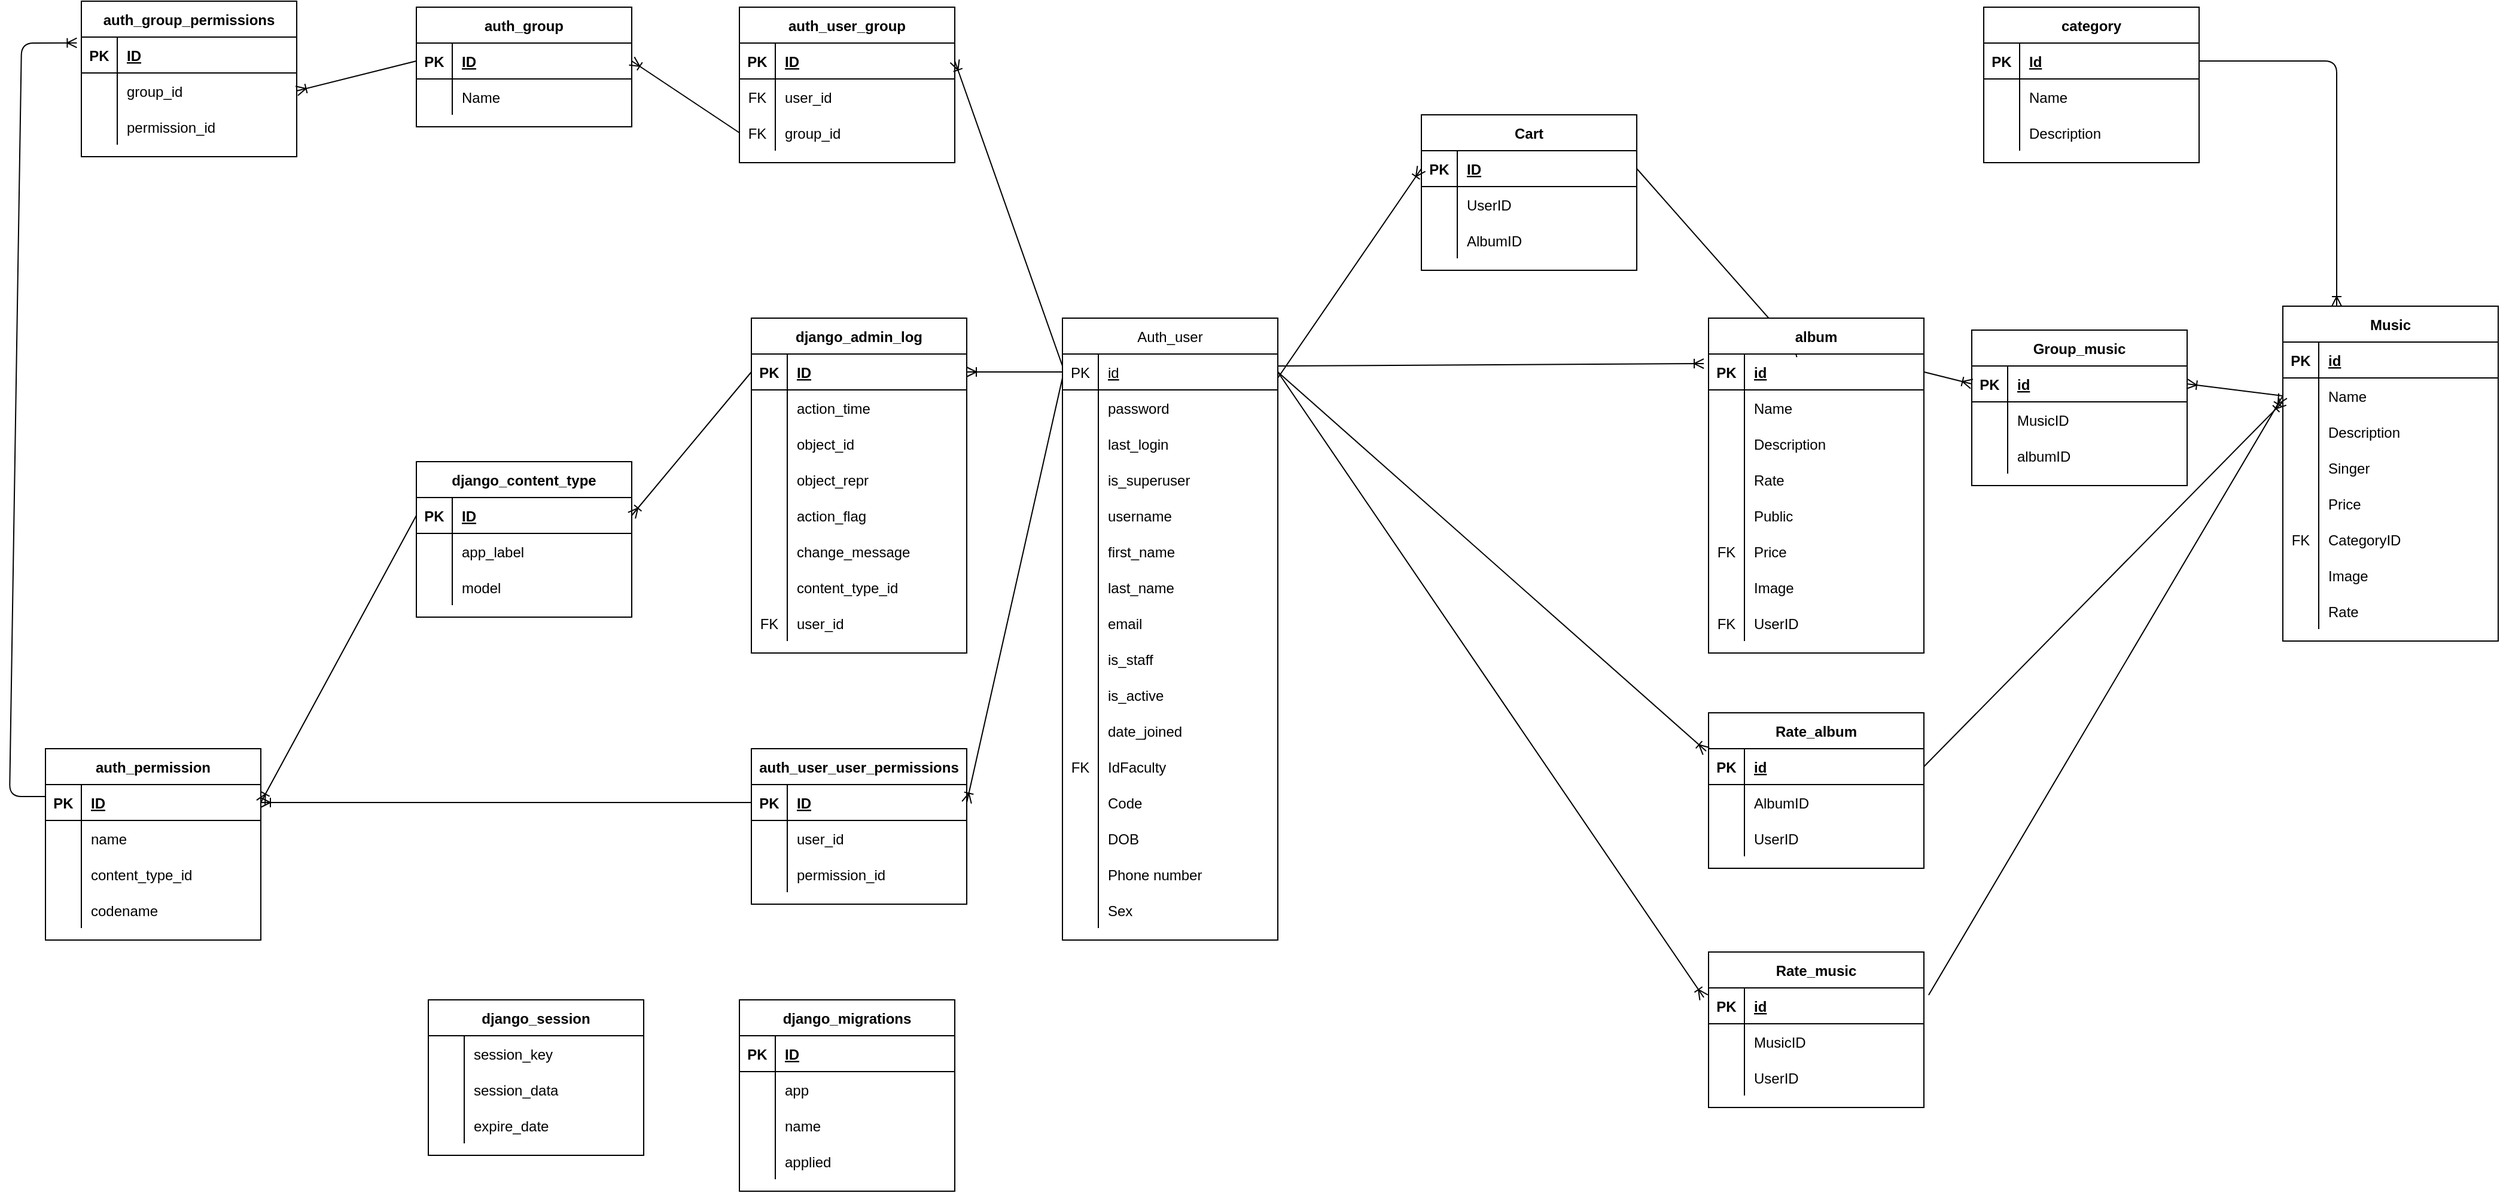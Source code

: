 <mxfile version="14.4.8" type="device"><diagram id="n3yQzTABpZsqWmVxPQo8" name="Page-1"><mxGraphModel dx="2272" dy="1894" grid="1" gridSize="10" guides="1" tooltips="1" connect="1" arrows="1" fold="1" page="1" pageScale="1" pageWidth="850" pageHeight="1100" math="0" shadow="0"><root><mxCell id="0"/><mxCell id="1" parent="0"/><mxCell id="r-v6h7WJir6Gi2qQKUzg-2" value="Auth_user" style="shape=table;startSize=30;container=1;collapsible=1;childLayout=tableLayout;fixedRows=1;rowLines=0;fontStyle=0;align=center;resizeLast=1;" parent="1" vertex="1"><mxGeometry x="460" y="90" width="180" height="520" as="geometry"/></mxCell><mxCell id="r-v6h7WJir6Gi2qQKUzg-3" value="" style="shape=partialRectangle;collapsible=0;dropTarget=0;pointerEvents=0;fillColor=none;top=0;left=0;bottom=1;right=0;points=[[0,0.5],[1,0.5]];portConstraint=eastwest;" parent="r-v6h7WJir6Gi2qQKUzg-2" vertex="1"><mxGeometry y="30" width="180" height="30" as="geometry"/></mxCell><mxCell id="r-v6h7WJir6Gi2qQKUzg-4" value="PK" style="shape=partialRectangle;connectable=0;fillColor=none;top=0;left=0;bottom=0;right=0;fontStyle=0;overflow=hidden;" parent="r-v6h7WJir6Gi2qQKUzg-3" vertex="1"><mxGeometry width="30" height="30" as="geometry"/></mxCell><mxCell id="r-v6h7WJir6Gi2qQKUzg-5" value="id" style="shape=partialRectangle;connectable=0;fillColor=none;top=0;left=0;bottom=0;right=0;align=left;spacingLeft=6;fontStyle=4;overflow=hidden;" parent="r-v6h7WJir6Gi2qQKUzg-3" vertex="1"><mxGeometry x="30" width="150" height="30" as="geometry"/></mxCell><mxCell id="r-v6h7WJir6Gi2qQKUzg-6" value="" style="shape=partialRectangle;collapsible=0;dropTarget=0;pointerEvents=0;fillColor=none;top=0;left=0;bottom=0;right=0;points=[[0,0.5],[1,0.5]];portConstraint=eastwest;" parent="r-v6h7WJir6Gi2qQKUzg-2" vertex="1"><mxGeometry y="60" width="180" height="30" as="geometry"/></mxCell><mxCell id="r-v6h7WJir6Gi2qQKUzg-7" value="" style="shape=partialRectangle;connectable=0;fillColor=none;top=0;left=0;bottom=0;right=0;editable=1;overflow=hidden;" parent="r-v6h7WJir6Gi2qQKUzg-6" vertex="1"><mxGeometry width="30" height="30" as="geometry"/></mxCell><mxCell id="r-v6h7WJir6Gi2qQKUzg-8" value="password" style="shape=partialRectangle;connectable=0;fillColor=none;top=0;left=0;bottom=0;right=0;align=left;spacingLeft=6;overflow=hidden;fontStyle=0" parent="r-v6h7WJir6Gi2qQKUzg-6" vertex="1"><mxGeometry x="30" width="150" height="30" as="geometry"/></mxCell><mxCell id="r-v6h7WJir6Gi2qQKUzg-9" value="" style="shape=partialRectangle;collapsible=0;dropTarget=0;pointerEvents=0;fillColor=none;top=0;left=0;bottom=0;right=0;points=[[0,0.5],[1,0.5]];portConstraint=eastwest;" parent="r-v6h7WJir6Gi2qQKUzg-2" vertex="1"><mxGeometry y="90" width="180" height="30" as="geometry"/></mxCell><mxCell id="r-v6h7WJir6Gi2qQKUzg-10" value="" style="shape=partialRectangle;connectable=0;fillColor=none;top=0;left=0;bottom=0;right=0;editable=1;overflow=hidden;" parent="r-v6h7WJir6Gi2qQKUzg-9" vertex="1"><mxGeometry width="30" height="30" as="geometry"/></mxCell><mxCell id="r-v6h7WJir6Gi2qQKUzg-11" value="last_login" style="shape=partialRectangle;connectable=0;fillColor=none;top=0;left=0;bottom=0;right=0;align=left;spacingLeft=6;overflow=hidden;" parent="r-v6h7WJir6Gi2qQKUzg-9" vertex="1"><mxGeometry x="30" width="150" height="30" as="geometry"/></mxCell><mxCell id="r-v6h7WJir6Gi2qQKUzg-12" value="" style="shape=partialRectangle;collapsible=0;dropTarget=0;pointerEvents=0;fillColor=none;top=0;left=0;bottom=0;right=0;points=[[0,0.5],[1,0.5]];portConstraint=eastwest;" parent="r-v6h7WJir6Gi2qQKUzg-2" vertex="1"><mxGeometry y="120" width="180" height="30" as="geometry"/></mxCell><mxCell id="r-v6h7WJir6Gi2qQKUzg-13" value="" style="shape=partialRectangle;connectable=0;fillColor=none;top=0;left=0;bottom=0;right=0;editable=1;overflow=hidden;" parent="r-v6h7WJir6Gi2qQKUzg-12" vertex="1"><mxGeometry width="30" height="30" as="geometry"/></mxCell><mxCell id="r-v6h7WJir6Gi2qQKUzg-14" value="is_superuser" style="shape=partialRectangle;connectable=0;fillColor=none;top=0;left=0;bottom=0;right=0;align=left;spacingLeft=6;overflow=hidden;" parent="r-v6h7WJir6Gi2qQKUzg-12" vertex="1"><mxGeometry x="30" width="150" height="30" as="geometry"/></mxCell><mxCell id="r-v6h7WJir6Gi2qQKUzg-15" value="" style="shape=partialRectangle;collapsible=0;dropTarget=0;pointerEvents=0;fillColor=none;top=0;left=0;bottom=0;right=0;points=[[0,0.5],[1,0.5]];portConstraint=eastwest;" parent="r-v6h7WJir6Gi2qQKUzg-2" vertex="1"><mxGeometry y="150" width="180" height="30" as="geometry"/></mxCell><mxCell id="r-v6h7WJir6Gi2qQKUzg-16" value="" style="shape=partialRectangle;connectable=0;fillColor=none;top=0;left=0;bottom=0;right=0;editable=1;overflow=hidden;" parent="r-v6h7WJir6Gi2qQKUzg-15" vertex="1"><mxGeometry width="30" height="30" as="geometry"/></mxCell><mxCell id="r-v6h7WJir6Gi2qQKUzg-17" value="username" style="shape=partialRectangle;connectable=0;fillColor=none;top=0;left=0;bottom=0;right=0;align=left;spacingLeft=6;overflow=hidden;" parent="r-v6h7WJir6Gi2qQKUzg-15" vertex="1"><mxGeometry x="30" width="150" height="30" as="geometry"/></mxCell><mxCell id="r-v6h7WJir6Gi2qQKUzg-18" value="" style="shape=partialRectangle;collapsible=0;dropTarget=0;pointerEvents=0;fillColor=none;top=0;left=0;bottom=0;right=0;points=[[0,0.5],[1,0.5]];portConstraint=eastwest;" parent="r-v6h7WJir6Gi2qQKUzg-2" vertex="1"><mxGeometry y="180" width="180" height="30" as="geometry"/></mxCell><mxCell id="r-v6h7WJir6Gi2qQKUzg-19" value="" style="shape=partialRectangle;connectable=0;fillColor=none;top=0;left=0;bottom=0;right=0;editable=1;overflow=hidden;" parent="r-v6h7WJir6Gi2qQKUzg-18" vertex="1"><mxGeometry width="30" height="30" as="geometry"/></mxCell><mxCell id="r-v6h7WJir6Gi2qQKUzg-20" value="first_name" style="shape=partialRectangle;connectable=0;fillColor=none;top=0;left=0;bottom=0;right=0;align=left;spacingLeft=6;overflow=hidden;" parent="r-v6h7WJir6Gi2qQKUzg-18" vertex="1"><mxGeometry x="30" width="150" height="30" as="geometry"/></mxCell><mxCell id="r-v6h7WJir6Gi2qQKUzg-21" value="" style="shape=partialRectangle;collapsible=0;dropTarget=0;pointerEvents=0;fillColor=none;top=0;left=0;bottom=0;right=0;points=[[0,0.5],[1,0.5]];portConstraint=eastwest;" parent="r-v6h7WJir6Gi2qQKUzg-2" vertex="1"><mxGeometry y="210" width="180" height="30" as="geometry"/></mxCell><mxCell id="r-v6h7WJir6Gi2qQKUzg-22" value="" style="shape=partialRectangle;connectable=0;fillColor=none;top=0;left=0;bottom=0;right=0;editable=1;overflow=hidden;" parent="r-v6h7WJir6Gi2qQKUzg-21" vertex="1"><mxGeometry width="30" height="30" as="geometry"/></mxCell><mxCell id="r-v6h7WJir6Gi2qQKUzg-23" value="last_name" style="shape=partialRectangle;connectable=0;fillColor=none;top=0;left=0;bottom=0;right=0;align=left;spacingLeft=6;overflow=hidden;" parent="r-v6h7WJir6Gi2qQKUzg-21" vertex="1"><mxGeometry x="30" width="150" height="30" as="geometry"/></mxCell><mxCell id="r-v6h7WJir6Gi2qQKUzg-24" value="" style="shape=partialRectangle;collapsible=0;dropTarget=0;pointerEvents=0;fillColor=none;top=0;left=0;bottom=0;right=0;points=[[0,0.5],[1,0.5]];portConstraint=eastwest;" parent="r-v6h7WJir6Gi2qQKUzg-2" vertex="1"><mxGeometry y="240" width="180" height="30" as="geometry"/></mxCell><mxCell id="r-v6h7WJir6Gi2qQKUzg-25" value="" style="shape=partialRectangle;connectable=0;fillColor=none;top=0;left=0;bottom=0;right=0;editable=1;overflow=hidden;" parent="r-v6h7WJir6Gi2qQKUzg-24" vertex="1"><mxGeometry width="30" height="30" as="geometry"/></mxCell><mxCell id="r-v6h7WJir6Gi2qQKUzg-26" value="email" style="shape=partialRectangle;connectable=0;fillColor=none;top=0;left=0;bottom=0;right=0;align=left;spacingLeft=6;overflow=hidden;" parent="r-v6h7WJir6Gi2qQKUzg-24" vertex="1"><mxGeometry x="30" width="150" height="30" as="geometry"/></mxCell><mxCell id="r-v6h7WJir6Gi2qQKUzg-27" value="" style="shape=partialRectangle;collapsible=0;dropTarget=0;pointerEvents=0;fillColor=none;top=0;left=0;bottom=0;right=0;points=[[0,0.5],[1,0.5]];portConstraint=eastwest;" parent="r-v6h7WJir6Gi2qQKUzg-2" vertex="1"><mxGeometry y="270" width="180" height="30" as="geometry"/></mxCell><mxCell id="r-v6h7WJir6Gi2qQKUzg-28" value="" style="shape=partialRectangle;connectable=0;fillColor=none;top=0;left=0;bottom=0;right=0;editable=1;overflow=hidden;" parent="r-v6h7WJir6Gi2qQKUzg-27" vertex="1"><mxGeometry width="30" height="30" as="geometry"/></mxCell><mxCell id="r-v6h7WJir6Gi2qQKUzg-29" value="is_staff" style="shape=partialRectangle;connectable=0;fillColor=none;top=0;left=0;bottom=0;right=0;align=left;spacingLeft=6;overflow=hidden;" parent="r-v6h7WJir6Gi2qQKUzg-27" vertex="1"><mxGeometry x="30" width="150" height="30" as="geometry"/></mxCell><mxCell id="r-v6h7WJir6Gi2qQKUzg-30" value="" style="shape=partialRectangle;collapsible=0;dropTarget=0;pointerEvents=0;fillColor=none;top=0;left=0;bottom=0;right=0;points=[[0,0.5],[1,0.5]];portConstraint=eastwest;" parent="r-v6h7WJir6Gi2qQKUzg-2" vertex="1"><mxGeometry y="300" width="180" height="30" as="geometry"/></mxCell><mxCell id="r-v6h7WJir6Gi2qQKUzg-31" value="" style="shape=partialRectangle;connectable=0;fillColor=none;top=0;left=0;bottom=0;right=0;editable=1;overflow=hidden;" parent="r-v6h7WJir6Gi2qQKUzg-30" vertex="1"><mxGeometry width="30" height="30" as="geometry"/></mxCell><mxCell id="r-v6h7WJir6Gi2qQKUzg-32" value="is_active" style="shape=partialRectangle;connectable=0;fillColor=none;top=0;left=0;bottom=0;right=0;align=left;spacingLeft=6;overflow=hidden;" parent="r-v6h7WJir6Gi2qQKUzg-30" vertex="1"><mxGeometry x="30" width="150" height="30" as="geometry"/></mxCell><mxCell id="r-v6h7WJir6Gi2qQKUzg-33" value="" style="shape=partialRectangle;collapsible=0;dropTarget=0;pointerEvents=0;fillColor=none;top=0;left=0;bottom=0;right=0;points=[[0,0.5],[1,0.5]];portConstraint=eastwest;" parent="r-v6h7WJir6Gi2qQKUzg-2" vertex="1"><mxGeometry y="330" width="180" height="30" as="geometry"/></mxCell><mxCell id="r-v6h7WJir6Gi2qQKUzg-34" value="" style="shape=partialRectangle;connectable=0;fillColor=none;top=0;left=0;bottom=0;right=0;editable=1;overflow=hidden;" parent="r-v6h7WJir6Gi2qQKUzg-33" vertex="1"><mxGeometry width="30" height="30" as="geometry"/></mxCell><mxCell id="r-v6h7WJir6Gi2qQKUzg-35" value="date_joined" style="shape=partialRectangle;connectable=0;fillColor=none;top=0;left=0;bottom=0;right=0;align=left;spacingLeft=6;overflow=hidden;" parent="r-v6h7WJir6Gi2qQKUzg-33" vertex="1"><mxGeometry x="30" width="150" height="30" as="geometry"/></mxCell><mxCell id="r-v6h7WJir6Gi2qQKUzg-36" value="" style="shape=partialRectangle;collapsible=0;dropTarget=0;pointerEvents=0;fillColor=none;top=0;left=0;bottom=0;right=0;points=[[0,0.5],[1,0.5]];portConstraint=eastwest;" parent="r-v6h7WJir6Gi2qQKUzg-2" vertex="1"><mxGeometry y="360" width="180" height="30" as="geometry"/></mxCell><mxCell id="r-v6h7WJir6Gi2qQKUzg-37" value="FK" style="shape=partialRectangle;connectable=0;fillColor=none;top=0;left=0;bottom=0;right=0;editable=1;overflow=hidden;" parent="r-v6h7WJir6Gi2qQKUzg-36" vertex="1"><mxGeometry width="30" height="30" as="geometry"/></mxCell><mxCell id="r-v6h7WJir6Gi2qQKUzg-38" value="IdFaculty" style="shape=partialRectangle;connectable=0;fillColor=none;top=0;left=0;bottom=0;right=0;align=left;spacingLeft=6;overflow=hidden;" parent="r-v6h7WJir6Gi2qQKUzg-36" vertex="1"><mxGeometry x="30" width="150" height="30" as="geometry"/></mxCell><mxCell id="r-v6h7WJir6Gi2qQKUzg-39" value="" style="shape=partialRectangle;collapsible=0;dropTarget=0;pointerEvents=0;fillColor=none;top=0;left=0;bottom=0;right=0;points=[[0,0.5],[1,0.5]];portConstraint=eastwest;" parent="r-v6h7WJir6Gi2qQKUzg-2" vertex="1"><mxGeometry y="390" width="180" height="30" as="geometry"/></mxCell><mxCell id="r-v6h7WJir6Gi2qQKUzg-40" value="" style="shape=partialRectangle;connectable=0;fillColor=none;top=0;left=0;bottom=0;right=0;editable=1;overflow=hidden;" parent="r-v6h7WJir6Gi2qQKUzg-39" vertex="1"><mxGeometry width="30" height="30" as="geometry"/></mxCell><mxCell id="r-v6h7WJir6Gi2qQKUzg-41" value="Code" style="shape=partialRectangle;connectable=0;fillColor=none;top=0;left=0;bottom=0;right=0;align=left;spacingLeft=6;overflow=hidden;" parent="r-v6h7WJir6Gi2qQKUzg-39" vertex="1"><mxGeometry x="30" width="150" height="30" as="geometry"/></mxCell><mxCell id="r-v6h7WJir6Gi2qQKUzg-42" value="" style="shape=partialRectangle;collapsible=0;dropTarget=0;pointerEvents=0;fillColor=none;top=0;left=0;bottom=0;right=0;points=[[0,0.5],[1,0.5]];portConstraint=eastwest;" parent="r-v6h7WJir6Gi2qQKUzg-2" vertex="1"><mxGeometry y="420" width="180" height="30" as="geometry"/></mxCell><mxCell id="r-v6h7WJir6Gi2qQKUzg-43" value="" style="shape=partialRectangle;connectable=0;fillColor=none;top=0;left=0;bottom=0;right=0;editable=1;overflow=hidden;" parent="r-v6h7WJir6Gi2qQKUzg-42" vertex="1"><mxGeometry width="30" height="30" as="geometry"/></mxCell><mxCell id="r-v6h7WJir6Gi2qQKUzg-44" value="DOB" style="shape=partialRectangle;connectable=0;fillColor=none;top=0;left=0;bottom=0;right=0;align=left;spacingLeft=6;overflow=hidden;" parent="r-v6h7WJir6Gi2qQKUzg-42" vertex="1"><mxGeometry x="30" width="150" height="30" as="geometry"/></mxCell><mxCell id="r-v6h7WJir6Gi2qQKUzg-45" value="" style="shape=partialRectangle;collapsible=0;dropTarget=0;pointerEvents=0;fillColor=none;top=0;left=0;bottom=0;right=0;points=[[0,0.5],[1,0.5]];portConstraint=eastwest;" parent="r-v6h7WJir6Gi2qQKUzg-2" vertex="1"><mxGeometry y="450" width="180" height="30" as="geometry"/></mxCell><mxCell id="r-v6h7WJir6Gi2qQKUzg-46" value="" style="shape=partialRectangle;connectable=0;fillColor=none;top=0;left=0;bottom=0;right=0;editable=1;overflow=hidden;" parent="r-v6h7WJir6Gi2qQKUzg-45" vertex="1"><mxGeometry width="30" height="30" as="geometry"/></mxCell><mxCell id="r-v6h7WJir6Gi2qQKUzg-47" value="Phone number" style="shape=partialRectangle;connectable=0;fillColor=none;top=0;left=0;bottom=0;right=0;align=left;spacingLeft=6;overflow=hidden;" parent="r-v6h7WJir6Gi2qQKUzg-45" vertex="1"><mxGeometry x="30" width="150" height="30" as="geometry"/></mxCell><mxCell id="r-v6h7WJir6Gi2qQKUzg-48" value="" style="shape=partialRectangle;collapsible=0;dropTarget=0;pointerEvents=0;fillColor=none;top=0;left=0;bottom=0;right=0;points=[[0,0.5],[1,0.5]];portConstraint=eastwest;" parent="r-v6h7WJir6Gi2qQKUzg-2" vertex="1"><mxGeometry y="480" width="180" height="30" as="geometry"/></mxCell><mxCell id="r-v6h7WJir6Gi2qQKUzg-49" value="" style="shape=partialRectangle;connectable=0;fillColor=none;top=0;left=0;bottom=0;right=0;editable=1;overflow=hidden;" parent="r-v6h7WJir6Gi2qQKUzg-48" vertex="1"><mxGeometry width="30" height="30" as="geometry"/></mxCell><mxCell id="r-v6h7WJir6Gi2qQKUzg-50" value="Sex" style="shape=partialRectangle;connectable=0;fillColor=none;top=0;left=0;bottom=0;right=0;align=left;spacingLeft=6;overflow=hidden;" parent="r-v6h7WJir6Gi2qQKUzg-48" vertex="1"><mxGeometry x="30" width="150" height="30" as="geometry"/></mxCell><mxCell id="r-v6h7WJir6Gi2qQKUzg-51" value="django_admin_log" style="shape=table;startSize=30;container=1;collapsible=1;childLayout=tableLayout;fixedRows=1;rowLines=0;fontStyle=1;align=center;resizeLast=1;" parent="1" vertex="1"><mxGeometry x="200" y="90" width="180" height="280" as="geometry"/></mxCell><mxCell id="r-v6h7WJir6Gi2qQKUzg-52" value="" style="shape=partialRectangle;collapsible=0;dropTarget=0;pointerEvents=0;fillColor=none;top=0;left=0;bottom=1;right=0;points=[[0,0.5],[1,0.5]];portConstraint=eastwest;" parent="r-v6h7WJir6Gi2qQKUzg-51" vertex="1"><mxGeometry y="30" width="180" height="30" as="geometry"/></mxCell><mxCell id="r-v6h7WJir6Gi2qQKUzg-53" value="PK" style="shape=partialRectangle;connectable=0;fillColor=none;top=0;left=0;bottom=0;right=0;fontStyle=1;overflow=hidden;" parent="r-v6h7WJir6Gi2qQKUzg-52" vertex="1"><mxGeometry width="30" height="30" as="geometry"/></mxCell><mxCell id="r-v6h7WJir6Gi2qQKUzg-54" value="ID" style="shape=partialRectangle;connectable=0;fillColor=none;top=0;left=0;bottom=0;right=0;align=left;spacingLeft=6;fontStyle=5;overflow=hidden;" parent="r-v6h7WJir6Gi2qQKUzg-52" vertex="1"><mxGeometry x="30" width="150" height="30" as="geometry"/></mxCell><mxCell id="r-v6h7WJir6Gi2qQKUzg-55" value="" style="shape=partialRectangle;collapsible=0;dropTarget=0;pointerEvents=0;fillColor=none;top=0;left=0;bottom=0;right=0;points=[[0,0.5],[1,0.5]];portConstraint=eastwest;" parent="r-v6h7WJir6Gi2qQKUzg-51" vertex="1"><mxGeometry y="60" width="180" height="30" as="geometry"/></mxCell><mxCell id="r-v6h7WJir6Gi2qQKUzg-56" value="" style="shape=partialRectangle;connectable=0;fillColor=none;top=0;left=0;bottom=0;right=0;editable=1;overflow=hidden;" parent="r-v6h7WJir6Gi2qQKUzg-55" vertex="1"><mxGeometry width="30" height="30" as="geometry"/></mxCell><mxCell id="r-v6h7WJir6Gi2qQKUzg-57" value="action_time" style="shape=partialRectangle;connectable=0;fillColor=none;top=0;left=0;bottom=0;right=0;align=left;spacingLeft=6;overflow=hidden;" parent="r-v6h7WJir6Gi2qQKUzg-55" vertex="1"><mxGeometry x="30" width="150" height="30" as="geometry"/></mxCell><mxCell id="r-v6h7WJir6Gi2qQKUzg-58" value="" style="shape=partialRectangle;collapsible=0;dropTarget=0;pointerEvents=0;fillColor=none;top=0;left=0;bottom=0;right=0;points=[[0,0.5],[1,0.5]];portConstraint=eastwest;" parent="r-v6h7WJir6Gi2qQKUzg-51" vertex="1"><mxGeometry y="90" width="180" height="30" as="geometry"/></mxCell><mxCell id="r-v6h7WJir6Gi2qQKUzg-59" value="" style="shape=partialRectangle;connectable=0;fillColor=none;top=0;left=0;bottom=0;right=0;editable=1;overflow=hidden;" parent="r-v6h7WJir6Gi2qQKUzg-58" vertex="1"><mxGeometry width="30" height="30" as="geometry"/></mxCell><mxCell id="r-v6h7WJir6Gi2qQKUzg-60" value="object_id" style="shape=partialRectangle;connectable=0;fillColor=none;top=0;left=0;bottom=0;right=0;align=left;spacingLeft=6;overflow=hidden;" parent="r-v6h7WJir6Gi2qQKUzg-58" vertex="1"><mxGeometry x="30" width="150" height="30" as="geometry"/></mxCell><mxCell id="r-v6h7WJir6Gi2qQKUzg-61" value="" style="shape=partialRectangle;collapsible=0;dropTarget=0;pointerEvents=0;fillColor=none;top=0;left=0;bottom=0;right=0;points=[[0,0.5],[1,0.5]];portConstraint=eastwest;" parent="r-v6h7WJir6Gi2qQKUzg-51" vertex="1"><mxGeometry y="120" width="180" height="30" as="geometry"/></mxCell><mxCell id="r-v6h7WJir6Gi2qQKUzg-62" value="" style="shape=partialRectangle;connectable=0;fillColor=none;top=0;left=0;bottom=0;right=0;editable=1;overflow=hidden;" parent="r-v6h7WJir6Gi2qQKUzg-61" vertex="1"><mxGeometry width="30" height="30" as="geometry"/></mxCell><mxCell id="r-v6h7WJir6Gi2qQKUzg-63" value="object_repr" style="shape=partialRectangle;connectable=0;fillColor=none;top=0;left=0;bottom=0;right=0;align=left;spacingLeft=6;overflow=hidden;" parent="r-v6h7WJir6Gi2qQKUzg-61" vertex="1"><mxGeometry x="30" width="150" height="30" as="geometry"/></mxCell><mxCell id="r-v6h7WJir6Gi2qQKUzg-64" value="" style="shape=partialRectangle;collapsible=0;dropTarget=0;pointerEvents=0;fillColor=none;top=0;left=0;bottom=0;right=0;points=[[0,0.5],[1,0.5]];portConstraint=eastwest;" parent="r-v6h7WJir6Gi2qQKUzg-51" vertex="1"><mxGeometry y="150" width="180" height="30" as="geometry"/></mxCell><mxCell id="r-v6h7WJir6Gi2qQKUzg-65" value="" style="shape=partialRectangle;connectable=0;fillColor=none;top=0;left=0;bottom=0;right=0;editable=1;overflow=hidden;" parent="r-v6h7WJir6Gi2qQKUzg-64" vertex="1"><mxGeometry width="30" height="30" as="geometry"/></mxCell><mxCell id="r-v6h7WJir6Gi2qQKUzg-66" value="action_flag" style="shape=partialRectangle;connectable=0;fillColor=none;top=0;left=0;bottom=0;right=0;align=left;spacingLeft=6;overflow=hidden;" parent="r-v6h7WJir6Gi2qQKUzg-64" vertex="1"><mxGeometry x="30" width="150" height="30" as="geometry"/></mxCell><mxCell id="r-v6h7WJir6Gi2qQKUzg-67" value="" style="shape=partialRectangle;collapsible=0;dropTarget=0;pointerEvents=0;fillColor=none;top=0;left=0;bottom=0;right=0;points=[[0,0.5],[1,0.5]];portConstraint=eastwest;" parent="r-v6h7WJir6Gi2qQKUzg-51" vertex="1"><mxGeometry y="180" width="180" height="30" as="geometry"/></mxCell><mxCell id="r-v6h7WJir6Gi2qQKUzg-68" value="" style="shape=partialRectangle;connectable=0;fillColor=none;top=0;left=0;bottom=0;right=0;editable=1;overflow=hidden;" parent="r-v6h7WJir6Gi2qQKUzg-67" vertex="1"><mxGeometry width="30" height="30" as="geometry"/></mxCell><mxCell id="r-v6h7WJir6Gi2qQKUzg-69" value="change_message" style="shape=partialRectangle;connectable=0;fillColor=none;top=0;left=0;bottom=0;right=0;align=left;spacingLeft=6;overflow=hidden;" parent="r-v6h7WJir6Gi2qQKUzg-67" vertex="1"><mxGeometry x="30" width="150" height="30" as="geometry"/></mxCell><mxCell id="r-v6h7WJir6Gi2qQKUzg-70" value="" style="shape=partialRectangle;collapsible=0;dropTarget=0;pointerEvents=0;fillColor=none;top=0;left=0;bottom=0;right=0;points=[[0,0.5],[1,0.5]];portConstraint=eastwest;" parent="r-v6h7WJir6Gi2qQKUzg-51" vertex="1"><mxGeometry y="210" width="180" height="30" as="geometry"/></mxCell><mxCell id="r-v6h7WJir6Gi2qQKUzg-71" value="" style="shape=partialRectangle;connectable=0;fillColor=none;top=0;left=0;bottom=0;right=0;editable=1;overflow=hidden;" parent="r-v6h7WJir6Gi2qQKUzg-70" vertex="1"><mxGeometry width="30" height="30" as="geometry"/></mxCell><mxCell id="r-v6h7WJir6Gi2qQKUzg-72" value="content_type_id" style="shape=partialRectangle;connectable=0;fillColor=none;top=0;left=0;bottom=0;right=0;align=left;spacingLeft=6;overflow=hidden;" parent="r-v6h7WJir6Gi2qQKUzg-70" vertex="1"><mxGeometry x="30" width="150" height="30" as="geometry"/></mxCell><mxCell id="r-v6h7WJir6Gi2qQKUzg-73" value="" style="shape=partialRectangle;collapsible=0;dropTarget=0;pointerEvents=0;fillColor=none;top=0;left=0;bottom=0;right=0;points=[[0,0.5],[1,0.5]];portConstraint=eastwest;" parent="r-v6h7WJir6Gi2qQKUzg-51" vertex="1"><mxGeometry y="240" width="180" height="30" as="geometry"/></mxCell><mxCell id="r-v6h7WJir6Gi2qQKUzg-74" value="FK" style="shape=partialRectangle;connectable=0;fillColor=none;top=0;left=0;bottom=0;right=0;editable=1;overflow=hidden;" parent="r-v6h7WJir6Gi2qQKUzg-73" vertex="1"><mxGeometry width="30" height="30" as="geometry"/></mxCell><mxCell id="r-v6h7WJir6Gi2qQKUzg-75" value="user_id" style="shape=partialRectangle;connectable=0;fillColor=none;top=0;left=0;bottom=0;right=0;align=left;spacingLeft=6;overflow=hidden;" parent="r-v6h7WJir6Gi2qQKUzg-73" vertex="1"><mxGeometry x="30" width="150" height="30" as="geometry"/></mxCell><mxCell id="r-v6h7WJir6Gi2qQKUzg-76" value="" style="fontSize=12;html=1;endArrow=ERoneToMany;exitX=0;exitY=0.5;exitDx=0;exitDy=0;entryX=1;entryY=0.5;entryDx=0;entryDy=0;" parent="1" source="r-v6h7WJir6Gi2qQKUzg-3" target="r-v6h7WJir6Gi2qQKUzg-52" edge="1"><mxGeometry width="100" height="100" relative="1" as="geometry"><mxPoint x="190" y="570" as="sourcePoint"/><mxPoint x="290" y="470" as="targetPoint"/></mxGeometry></mxCell><mxCell id="r-v6h7WJir6Gi2qQKUzg-77" value="auth_user_group" style="shape=table;startSize=30;container=1;collapsible=1;childLayout=tableLayout;fixedRows=1;rowLines=0;fontStyle=1;align=center;resizeLast=1;" parent="1" vertex="1"><mxGeometry x="190" y="-170" width="180" height="130" as="geometry"/></mxCell><mxCell id="r-v6h7WJir6Gi2qQKUzg-78" value="" style="shape=partialRectangle;collapsible=0;dropTarget=0;pointerEvents=0;fillColor=none;top=0;left=0;bottom=1;right=0;points=[[0,0.5],[1,0.5]];portConstraint=eastwest;" parent="r-v6h7WJir6Gi2qQKUzg-77" vertex="1"><mxGeometry y="30" width="180" height="30" as="geometry"/></mxCell><mxCell id="r-v6h7WJir6Gi2qQKUzg-79" value="PK" style="shape=partialRectangle;connectable=0;fillColor=none;top=0;left=0;bottom=0;right=0;fontStyle=1;overflow=hidden;" parent="r-v6h7WJir6Gi2qQKUzg-78" vertex="1"><mxGeometry width="30" height="30" as="geometry"/></mxCell><mxCell id="r-v6h7WJir6Gi2qQKUzg-80" value="ID" style="shape=partialRectangle;connectable=0;fillColor=none;top=0;left=0;bottom=0;right=0;align=left;spacingLeft=6;fontStyle=5;overflow=hidden;" parent="r-v6h7WJir6Gi2qQKUzg-78" vertex="1"><mxGeometry x="30" width="150" height="30" as="geometry"/></mxCell><mxCell id="r-v6h7WJir6Gi2qQKUzg-81" value="" style="shape=partialRectangle;collapsible=0;dropTarget=0;pointerEvents=0;fillColor=none;top=0;left=0;bottom=0;right=0;points=[[0,0.5],[1,0.5]];portConstraint=eastwest;" parent="r-v6h7WJir6Gi2qQKUzg-77" vertex="1"><mxGeometry y="60" width="180" height="30" as="geometry"/></mxCell><mxCell id="r-v6h7WJir6Gi2qQKUzg-82" value="FK" style="shape=partialRectangle;connectable=0;fillColor=none;top=0;left=0;bottom=0;right=0;editable=1;overflow=hidden;" parent="r-v6h7WJir6Gi2qQKUzg-81" vertex="1"><mxGeometry width="30" height="30" as="geometry"/></mxCell><mxCell id="r-v6h7WJir6Gi2qQKUzg-83" value="user_id" style="shape=partialRectangle;connectable=0;fillColor=none;top=0;left=0;bottom=0;right=0;align=left;spacingLeft=6;overflow=hidden;" parent="r-v6h7WJir6Gi2qQKUzg-81" vertex="1"><mxGeometry x="30" width="150" height="30" as="geometry"/></mxCell><mxCell id="r-v6h7WJir6Gi2qQKUzg-84" value="" style="shape=partialRectangle;collapsible=0;dropTarget=0;pointerEvents=0;fillColor=none;top=0;left=0;bottom=0;right=0;points=[[0,0.5],[1,0.5]];portConstraint=eastwest;" parent="r-v6h7WJir6Gi2qQKUzg-77" vertex="1"><mxGeometry y="90" width="180" height="30" as="geometry"/></mxCell><mxCell id="r-v6h7WJir6Gi2qQKUzg-85" value="FK" style="shape=partialRectangle;connectable=0;fillColor=none;top=0;left=0;bottom=0;right=0;editable=1;overflow=hidden;" parent="r-v6h7WJir6Gi2qQKUzg-84" vertex="1"><mxGeometry width="30" height="30" as="geometry"/></mxCell><mxCell id="r-v6h7WJir6Gi2qQKUzg-86" value="group_id" style="shape=partialRectangle;connectable=0;fillColor=none;top=0;left=0;bottom=0;right=0;align=left;spacingLeft=6;overflow=hidden;" parent="r-v6h7WJir6Gi2qQKUzg-84" vertex="1"><mxGeometry x="30" width="150" height="30" as="geometry"/></mxCell><mxCell id="r-v6h7WJir6Gi2qQKUzg-87" value="" style="fontSize=12;html=1;endArrow=ERoneToMany;entryX=1;entryY=0.5;entryDx=0;entryDy=0;" parent="1" target="r-v6h7WJir6Gi2qQKUzg-78" edge="1"><mxGeometry width="100" height="100" relative="1" as="geometry"><mxPoint x="460" y="130" as="sourcePoint"/><mxPoint x="390" y="145" as="targetPoint"/></mxGeometry></mxCell><mxCell id="r-v6h7WJir6Gi2qQKUzg-88" value="auth_user_user_permissions" style="shape=table;startSize=30;container=1;collapsible=1;childLayout=tableLayout;fixedRows=1;rowLines=0;fontStyle=1;align=center;resizeLast=1;" parent="1" vertex="1"><mxGeometry x="200" y="450" width="180" height="130" as="geometry"/></mxCell><mxCell id="r-v6h7WJir6Gi2qQKUzg-89" value="" style="shape=partialRectangle;collapsible=0;dropTarget=0;pointerEvents=0;fillColor=none;top=0;left=0;bottom=1;right=0;points=[[0,0.5],[1,0.5]];portConstraint=eastwest;" parent="r-v6h7WJir6Gi2qQKUzg-88" vertex="1"><mxGeometry y="30" width="180" height="30" as="geometry"/></mxCell><mxCell id="r-v6h7WJir6Gi2qQKUzg-90" value="PK" style="shape=partialRectangle;connectable=0;fillColor=none;top=0;left=0;bottom=0;right=0;fontStyle=1;overflow=hidden;" parent="r-v6h7WJir6Gi2qQKUzg-89" vertex="1"><mxGeometry width="30" height="30" as="geometry"/></mxCell><mxCell id="r-v6h7WJir6Gi2qQKUzg-91" value="ID" style="shape=partialRectangle;connectable=0;fillColor=none;top=0;left=0;bottom=0;right=0;align=left;spacingLeft=6;fontStyle=5;overflow=hidden;" parent="r-v6h7WJir6Gi2qQKUzg-89" vertex="1"><mxGeometry x="30" width="150" height="30" as="geometry"/></mxCell><mxCell id="r-v6h7WJir6Gi2qQKUzg-92" value="" style="shape=partialRectangle;collapsible=0;dropTarget=0;pointerEvents=0;fillColor=none;top=0;left=0;bottom=0;right=0;points=[[0,0.5],[1,0.5]];portConstraint=eastwest;" parent="r-v6h7WJir6Gi2qQKUzg-88" vertex="1"><mxGeometry y="60" width="180" height="30" as="geometry"/></mxCell><mxCell id="r-v6h7WJir6Gi2qQKUzg-93" value="" style="shape=partialRectangle;connectable=0;fillColor=none;top=0;left=0;bottom=0;right=0;editable=1;overflow=hidden;" parent="r-v6h7WJir6Gi2qQKUzg-92" vertex="1"><mxGeometry width="30" height="30" as="geometry"/></mxCell><mxCell id="r-v6h7WJir6Gi2qQKUzg-94" value="user_id" style="shape=partialRectangle;connectable=0;fillColor=none;top=0;left=0;bottom=0;right=0;align=left;spacingLeft=6;overflow=hidden;" parent="r-v6h7WJir6Gi2qQKUzg-92" vertex="1"><mxGeometry x="30" width="150" height="30" as="geometry"/></mxCell><mxCell id="r-v6h7WJir6Gi2qQKUzg-95" value="" style="shape=partialRectangle;collapsible=0;dropTarget=0;pointerEvents=0;fillColor=none;top=0;left=0;bottom=0;right=0;points=[[0,0.5],[1,0.5]];portConstraint=eastwest;" parent="r-v6h7WJir6Gi2qQKUzg-88" vertex="1"><mxGeometry y="90" width="180" height="30" as="geometry"/></mxCell><mxCell id="r-v6h7WJir6Gi2qQKUzg-96" value="" style="shape=partialRectangle;connectable=0;fillColor=none;top=0;left=0;bottom=0;right=0;editable=1;overflow=hidden;" parent="r-v6h7WJir6Gi2qQKUzg-95" vertex="1"><mxGeometry width="30" height="30" as="geometry"/></mxCell><mxCell id="r-v6h7WJir6Gi2qQKUzg-97" value="permission_id" style="shape=partialRectangle;connectable=0;fillColor=none;top=0;left=0;bottom=0;right=0;align=left;spacingLeft=6;overflow=hidden;" parent="r-v6h7WJir6Gi2qQKUzg-95" vertex="1"><mxGeometry x="30" width="150" height="30" as="geometry"/></mxCell><mxCell id="r-v6h7WJir6Gi2qQKUzg-98" value="" style="fontSize=12;html=1;endArrow=ERoneToMany;entryX=1;entryY=0.5;entryDx=0;entryDy=0;" parent="1" target="r-v6h7WJir6Gi2qQKUzg-89" edge="1"><mxGeometry width="100" height="100" relative="1" as="geometry"><mxPoint x="460" y="140" as="sourcePoint"/><mxPoint x="390" y="145" as="targetPoint"/></mxGeometry></mxCell><mxCell id="r-v6h7WJir6Gi2qQKUzg-99" value="auth_permission" style="shape=table;startSize=30;container=1;collapsible=1;childLayout=tableLayout;fixedRows=1;rowLines=0;fontStyle=1;align=center;resizeLast=1;" parent="1" vertex="1"><mxGeometry x="-390" y="450" width="180" height="160" as="geometry"/></mxCell><mxCell id="r-v6h7WJir6Gi2qQKUzg-100" value="" style="shape=partialRectangle;collapsible=0;dropTarget=0;pointerEvents=0;fillColor=none;top=0;left=0;bottom=1;right=0;points=[[0,0.5],[1,0.5]];portConstraint=eastwest;" parent="r-v6h7WJir6Gi2qQKUzg-99" vertex="1"><mxGeometry y="30" width="180" height="30" as="geometry"/></mxCell><mxCell id="r-v6h7WJir6Gi2qQKUzg-101" value="PK" style="shape=partialRectangle;connectable=0;fillColor=none;top=0;left=0;bottom=0;right=0;fontStyle=1;overflow=hidden;" parent="r-v6h7WJir6Gi2qQKUzg-100" vertex="1"><mxGeometry width="30" height="30" as="geometry"/></mxCell><mxCell id="r-v6h7WJir6Gi2qQKUzg-102" value="ID" style="shape=partialRectangle;connectable=0;fillColor=none;top=0;left=0;bottom=0;right=0;align=left;spacingLeft=6;fontStyle=5;overflow=hidden;" parent="r-v6h7WJir6Gi2qQKUzg-100" vertex="1"><mxGeometry x="30" width="150" height="30" as="geometry"/></mxCell><mxCell id="r-v6h7WJir6Gi2qQKUzg-103" value="" style="shape=partialRectangle;collapsible=0;dropTarget=0;pointerEvents=0;fillColor=none;top=0;left=0;bottom=0;right=0;points=[[0,0.5],[1,0.5]];portConstraint=eastwest;" parent="r-v6h7WJir6Gi2qQKUzg-99" vertex="1"><mxGeometry y="60" width="180" height="30" as="geometry"/></mxCell><mxCell id="r-v6h7WJir6Gi2qQKUzg-104" value="" style="shape=partialRectangle;connectable=0;fillColor=none;top=0;left=0;bottom=0;right=0;editable=1;overflow=hidden;" parent="r-v6h7WJir6Gi2qQKUzg-103" vertex="1"><mxGeometry width="30" height="30" as="geometry"/></mxCell><mxCell id="r-v6h7WJir6Gi2qQKUzg-105" value="name" style="shape=partialRectangle;connectable=0;fillColor=none;top=0;left=0;bottom=0;right=0;align=left;spacingLeft=6;overflow=hidden;" parent="r-v6h7WJir6Gi2qQKUzg-103" vertex="1"><mxGeometry x="30" width="150" height="30" as="geometry"/></mxCell><mxCell id="r-v6h7WJir6Gi2qQKUzg-106" value="" style="shape=partialRectangle;collapsible=0;dropTarget=0;pointerEvents=0;fillColor=none;top=0;left=0;bottom=0;right=0;points=[[0,0.5],[1,0.5]];portConstraint=eastwest;" parent="r-v6h7WJir6Gi2qQKUzg-99" vertex="1"><mxGeometry y="90" width="180" height="30" as="geometry"/></mxCell><mxCell id="r-v6h7WJir6Gi2qQKUzg-107" value="" style="shape=partialRectangle;connectable=0;fillColor=none;top=0;left=0;bottom=0;right=0;editable=1;overflow=hidden;" parent="r-v6h7WJir6Gi2qQKUzg-106" vertex="1"><mxGeometry width="30" height="30" as="geometry"/></mxCell><mxCell id="r-v6h7WJir6Gi2qQKUzg-108" value="content_type_id" style="shape=partialRectangle;connectable=0;fillColor=none;top=0;left=0;bottom=0;right=0;align=left;spacingLeft=6;overflow=hidden;" parent="r-v6h7WJir6Gi2qQKUzg-106" vertex="1"><mxGeometry x="30" width="150" height="30" as="geometry"/></mxCell><mxCell id="r-v6h7WJir6Gi2qQKUzg-109" value="" style="shape=partialRectangle;collapsible=0;dropTarget=0;pointerEvents=0;fillColor=none;top=0;left=0;bottom=0;right=0;points=[[0,0.5],[1,0.5]];portConstraint=eastwest;" parent="r-v6h7WJir6Gi2qQKUzg-99" vertex="1"><mxGeometry y="120" width="180" height="30" as="geometry"/></mxCell><mxCell id="r-v6h7WJir6Gi2qQKUzg-110" value="" style="shape=partialRectangle;connectable=0;fillColor=none;top=0;left=0;bottom=0;right=0;editable=1;overflow=hidden;" parent="r-v6h7WJir6Gi2qQKUzg-109" vertex="1"><mxGeometry width="30" height="30" as="geometry"/></mxCell><mxCell id="r-v6h7WJir6Gi2qQKUzg-111" value="codename" style="shape=partialRectangle;connectable=0;fillColor=none;top=0;left=0;bottom=0;right=0;align=left;spacingLeft=6;overflow=hidden;" parent="r-v6h7WJir6Gi2qQKUzg-109" vertex="1"><mxGeometry x="30" width="150" height="30" as="geometry"/></mxCell><mxCell id="r-v6h7WJir6Gi2qQKUzg-112" value="" style="fontSize=12;html=1;endArrow=ERoneToMany;entryX=1;entryY=0.5;entryDx=0;entryDy=0;exitX=0;exitY=0.5;exitDx=0;exitDy=0;" parent="1" source="r-v6h7WJir6Gi2qQKUzg-89" target="r-v6h7WJir6Gi2qQKUzg-100" edge="1"><mxGeometry width="100" height="100" relative="1" as="geometry"><mxPoint x="470" y="150" as="sourcePoint"/><mxPoint x="390" y="505" as="targetPoint"/></mxGeometry></mxCell><mxCell id="r-v6h7WJir6Gi2qQKUzg-113" value="django_content_type" style="shape=table;startSize=30;container=1;collapsible=1;childLayout=tableLayout;fixedRows=1;rowLines=0;fontStyle=1;align=center;resizeLast=1;" parent="1" vertex="1"><mxGeometry x="-80" y="210" width="180" height="130" as="geometry"/></mxCell><mxCell id="r-v6h7WJir6Gi2qQKUzg-114" value="" style="shape=partialRectangle;collapsible=0;dropTarget=0;pointerEvents=0;fillColor=none;top=0;left=0;bottom=1;right=0;points=[[0,0.5],[1,0.5]];portConstraint=eastwest;" parent="r-v6h7WJir6Gi2qQKUzg-113" vertex="1"><mxGeometry y="30" width="180" height="30" as="geometry"/></mxCell><mxCell id="r-v6h7WJir6Gi2qQKUzg-115" value="PK" style="shape=partialRectangle;connectable=0;fillColor=none;top=0;left=0;bottom=0;right=0;fontStyle=1;overflow=hidden;" parent="r-v6h7WJir6Gi2qQKUzg-114" vertex="1"><mxGeometry width="30" height="30" as="geometry"/></mxCell><mxCell id="r-v6h7WJir6Gi2qQKUzg-116" value="ID" style="shape=partialRectangle;connectable=0;fillColor=none;top=0;left=0;bottom=0;right=0;align=left;spacingLeft=6;fontStyle=5;overflow=hidden;" parent="r-v6h7WJir6Gi2qQKUzg-114" vertex="1"><mxGeometry x="30" width="150" height="30" as="geometry"/></mxCell><mxCell id="r-v6h7WJir6Gi2qQKUzg-117" value="" style="shape=partialRectangle;collapsible=0;dropTarget=0;pointerEvents=0;fillColor=none;top=0;left=0;bottom=0;right=0;points=[[0,0.5],[1,0.5]];portConstraint=eastwest;" parent="r-v6h7WJir6Gi2qQKUzg-113" vertex="1"><mxGeometry y="60" width="180" height="30" as="geometry"/></mxCell><mxCell id="r-v6h7WJir6Gi2qQKUzg-118" value="" style="shape=partialRectangle;connectable=0;fillColor=none;top=0;left=0;bottom=0;right=0;editable=1;overflow=hidden;" parent="r-v6h7WJir6Gi2qQKUzg-117" vertex="1"><mxGeometry width="30" height="30" as="geometry"/></mxCell><mxCell id="r-v6h7WJir6Gi2qQKUzg-119" value="app_label" style="shape=partialRectangle;connectable=0;fillColor=none;top=0;left=0;bottom=0;right=0;align=left;spacingLeft=6;overflow=hidden;" parent="r-v6h7WJir6Gi2qQKUzg-117" vertex="1"><mxGeometry x="30" width="150" height="30" as="geometry"/></mxCell><mxCell id="r-v6h7WJir6Gi2qQKUzg-120" value="" style="shape=partialRectangle;collapsible=0;dropTarget=0;pointerEvents=0;fillColor=none;top=0;left=0;bottom=0;right=0;points=[[0,0.5],[1,0.5]];portConstraint=eastwest;" parent="r-v6h7WJir6Gi2qQKUzg-113" vertex="1"><mxGeometry y="90" width="180" height="30" as="geometry"/></mxCell><mxCell id="r-v6h7WJir6Gi2qQKUzg-121" value="" style="shape=partialRectangle;connectable=0;fillColor=none;top=0;left=0;bottom=0;right=0;editable=1;overflow=hidden;" parent="r-v6h7WJir6Gi2qQKUzg-120" vertex="1"><mxGeometry width="30" height="30" as="geometry"/></mxCell><mxCell id="r-v6h7WJir6Gi2qQKUzg-122" value="model" style="shape=partialRectangle;connectable=0;fillColor=none;top=0;left=0;bottom=0;right=0;align=left;spacingLeft=6;overflow=hidden;" parent="r-v6h7WJir6Gi2qQKUzg-120" vertex="1"><mxGeometry x="30" width="150" height="30" as="geometry"/></mxCell><mxCell id="r-v6h7WJir6Gi2qQKUzg-123" value="" style="fontSize=12;html=1;endArrow=ERoneToMany;exitX=0;exitY=0.5;exitDx=0;exitDy=0;entryX=1;entryY=0.5;entryDx=0;entryDy=0;" parent="1" source="r-v6h7WJir6Gi2qQKUzg-52" target="r-v6h7WJir6Gi2qQKUzg-114" edge="1"><mxGeometry width="100" height="100" relative="1" as="geometry"><mxPoint x="-400" y="420" as="sourcePoint"/><mxPoint x="-300" y="320" as="targetPoint"/></mxGeometry></mxCell><mxCell id="r-v6h7WJir6Gi2qQKUzg-124" value="" style="fontSize=12;html=1;endArrow=ERoneToMany;exitX=0;exitY=0.5;exitDx=0;exitDy=0;entryX=1;entryY=0.5;entryDx=0;entryDy=0;" parent="1" source="r-v6h7WJir6Gi2qQKUzg-114" target="r-v6h7WJir6Gi2qQKUzg-100" edge="1"><mxGeometry width="100" height="100" relative="1" as="geometry"><mxPoint x="210" y="145" as="sourcePoint"/><mxPoint x="110" y="265" as="targetPoint"/></mxGeometry></mxCell><mxCell id="r-v6h7WJir6Gi2qQKUzg-125" value="auth_group_permissions" style="shape=table;startSize=30;container=1;collapsible=1;childLayout=tableLayout;fixedRows=1;rowLines=0;fontStyle=1;align=center;resizeLast=1;" parent="1" vertex="1"><mxGeometry x="-360" y="-175" width="180" height="130" as="geometry"/></mxCell><mxCell id="r-v6h7WJir6Gi2qQKUzg-126" value="" style="shape=partialRectangle;collapsible=0;dropTarget=0;pointerEvents=0;fillColor=none;top=0;left=0;bottom=1;right=0;points=[[0,0.5],[1,0.5]];portConstraint=eastwest;" parent="r-v6h7WJir6Gi2qQKUzg-125" vertex="1"><mxGeometry y="30" width="180" height="30" as="geometry"/></mxCell><mxCell id="r-v6h7WJir6Gi2qQKUzg-127" value="PK" style="shape=partialRectangle;connectable=0;fillColor=none;top=0;left=0;bottom=0;right=0;fontStyle=1;overflow=hidden;" parent="r-v6h7WJir6Gi2qQKUzg-126" vertex="1"><mxGeometry width="30" height="30" as="geometry"/></mxCell><mxCell id="r-v6h7WJir6Gi2qQKUzg-128" value="ID" style="shape=partialRectangle;connectable=0;fillColor=none;top=0;left=0;bottom=0;right=0;align=left;spacingLeft=6;fontStyle=5;overflow=hidden;" parent="r-v6h7WJir6Gi2qQKUzg-126" vertex="1"><mxGeometry x="30" width="150" height="30" as="geometry"/></mxCell><mxCell id="r-v6h7WJir6Gi2qQKUzg-129" value="" style="shape=partialRectangle;collapsible=0;dropTarget=0;pointerEvents=0;fillColor=none;top=0;left=0;bottom=0;right=0;points=[[0,0.5],[1,0.5]];portConstraint=eastwest;" parent="r-v6h7WJir6Gi2qQKUzg-125" vertex="1"><mxGeometry y="60" width="180" height="30" as="geometry"/></mxCell><mxCell id="r-v6h7WJir6Gi2qQKUzg-130" value="" style="shape=partialRectangle;connectable=0;fillColor=none;top=0;left=0;bottom=0;right=0;editable=1;overflow=hidden;" parent="r-v6h7WJir6Gi2qQKUzg-129" vertex="1"><mxGeometry width="30" height="30" as="geometry"/></mxCell><mxCell id="r-v6h7WJir6Gi2qQKUzg-131" value="group_id" style="shape=partialRectangle;connectable=0;fillColor=none;top=0;left=0;bottom=0;right=0;align=left;spacingLeft=6;overflow=hidden;" parent="r-v6h7WJir6Gi2qQKUzg-129" vertex="1"><mxGeometry x="30" width="150" height="30" as="geometry"/></mxCell><mxCell id="r-v6h7WJir6Gi2qQKUzg-132" value="" style="shape=partialRectangle;collapsible=0;dropTarget=0;pointerEvents=0;fillColor=none;top=0;left=0;bottom=0;right=0;points=[[0,0.5],[1,0.5]];portConstraint=eastwest;" parent="r-v6h7WJir6Gi2qQKUzg-125" vertex="1"><mxGeometry y="90" width="180" height="30" as="geometry"/></mxCell><mxCell id="r-v6h7WJir6Gi2qQKUzg-133" value="" style="shape=partialRectangle;connectable=0;fillColor=none;top=0;left=0;bottom=0;right=0;editable=1;overflow=hidden;" parent="r-v6h7WJir6Gi2qQKUzg-132" vertex="1"><mxGeometry width="30" height="30" as="geometry"/></mxCell><mxCell id="r-v6h7WJir6Gi2qQKUzg-134" value="permission_id" style="shape=partialRectangle;connectable=0;fillColor=none;top=0;left=0;bottom=0;right=0;align=left;spacingLeft=6;overflow=hidden;" parent="r-v6h7WJir6Gi2qQKUzg-132" vertex="1"><mxGeometry x="30" width="150" height="30" as="geometry"/></mxCell><mxCell id="r-v6h7WJir6Gi2qQKUzg-135" value="" style="fontSize=12;html=1;endArrow=none;entryX=0;entryY=0.25;entryDx=0;entryDy=0;exitX=-0.021;exitY=0.162;exitDx=0;exitDy=0;exitPerimeter=0;endFill=0;startArrow=ERoneToMany;startFill=0;" parent="1" source="r-v6h7WJir6Gi2qQKUzg-126" target="r-v6h7WJir6Gi2qQKUzg-99" edge="1"><mxGeometry width="100" height="100" relative="1" as="geometry"><mxPoint x="-280" y="240" as="sourcePoint"/><mxPoint x="-180" y="140" as="targetPoint"/><Array as="points"><mxPoint x="-410" y="-140"/><mxPoint x="-420" y="490"/></Array></mxGeometry></mxCell><mxCell id="r-v6h7WJir6Gi2qQKUzg-136" value="auth_group" style="shape=table;startSize=30;container=1;collapsible=1;childLayout=tableLayout;fixedRows=1;rowLines=0;fontStyle=1;align=center;resizeLast=1;" parent="1" vertex="1"><mxGeometry x="-80" y="-170" width="180" height="100" as="geometry"/></mxCell><mxCell id="r-v6h7WJir6Gi2qQKUzg-137" value="" style="shape=partialRectangle;collapsible=0;dropTarget=0;pointerEvents=0;fillColor=none;top=0;left=0;bottom=1;right=0;points=[[0,0.5],[1,0.5]];portConstraint=eastwest;" parent="r-v6h7WJir6Gi2qQKUzg-136" vertex="1"><mxGeometry y="30" width="180" height="30" as="geometry"/></mxCell><mxCell id="r-v6h7WJir6Gi2qQKUzg-138" value="PK" style="shape=partialRectangle;connectable=0;fillColor=none;top=0;left=0;bottom=0;right=0;fontStyle=1;overflow=hidden;" parent="r-v6h7WJir6Gi2qQKUzg-137" vertex="1"><mxGeometry width="30" height="30" as="geometry"/></mxCell><mxCell id="r-v6h7WJir6Gi2qQKUzg-139" value="ID" style="shape=partialRectangle;connectable=0;fillColor=none;top=0;left=0;bottom=0;right=0;align=left;spacingLeft=6;fontStyle=5;overflow=hidden;" parent="r-v6h7WJir6Gi2qQKUzg-137" vertex="1"><mxGeometry x="30" width="150" height="30" as="geometry"/></mxCell><mxCell id="r-v6h7WJir6Gi2qQKUzg-140" value="" style="shape=partialRectangle;collapsible=0;dropTarget=0;pointerEvents=0;fillColor=none;top=0;left=0;bottom=0;right=0;points=[[0,0.5],[1,0.5]];portConstraint=eastwest;" parent="r-v6h7WJir6Gi2qQKUzg-136" vertex="1"><mxGeometry y="60" width="180" height="30" as="geometry"/></mxCell><mxCell id="r-v6h7WJir6Gi2qQKUzg-141" value="" style="shape=partialRectangle;connectable=0;fillColor=none;top=0;left=0;bottom=0;right=0;editable=1;overflow=hidden;" parent="r-v6h7WJir6Gi2qQKUzg-140" vertex="1"><mxGeometry width="30" height="30" as="geometry"/></mxCell><mxCell id="r-v6h7WJir6Gi2qQKUzg-142" value="Name" style="shape=partialRectangle;connectable=0;fillColor=none;top=0;left=0;bottom=0;right=0;align=left;spacingLeft=6;overflow=hidden;" parent="r-v6h7WJir6Gi2qQKUzg-140" vertex="1"><mxGeometry x="30" width="150" height="30" as="geometry"/></mxCell><mxCell id="r-v6h7WJir6Gi2qQKUzg-143" value="" style="fontSize=12;html=1;endArrow=ERoneToMany;entryX=1;entryY=0.5;entryDx=0;entryDy=0;exitX=0;exitY=0.5;exitDx=0;exitDy=0;" parent="1" source="r-v6h7WJir6Gi2qQKUzg-137" target="r-v6h7WJir6Gi2qQKUzg-129" edge="1"><mxGeometry width="100" height="100" relative="1" as="geometry"><mxPoint x="-130" y="170" as="sourcePoint"/><mxPoint x="-30" y="70" as="targetPoint"/></mxGeometry></mxCell><mxCell id="r-v6h7WJir6Gi2qQKUzg-144" value="" style="fontSize=12;html=1;endArrow=ERoneToMany;entryX=1;entryY=0.5;entryDx=0;entryDy=0;exitX=0;exitY=0.5;exitDx=0;exitDy=0;" parent="1" source="r-v6h7WJir6Gi2qQKUzg-84" target="r-v6h7WJir6Gi2qQKUzg-137" edge="1"><mxGeometry width="100" height="100" relative="1" as="geometry"><mxPoint x="10" y="10" as="sourcePoint"/><mxPoint x="110" y="-90" as="targetPoint"/></mxGeometry></mxCell><mxCell id="r-v6h7WJir6Gi2qQKUzg-145" value="django_session" style="shape=table;startSize=30;container=1;collapsible=1;childLayout=tableLayout;fixedRows=1;rowLines=0;fontStyle=1;align=center;resizeLast=1;" parent="1" vertex="1"><mxGeometry x="-70" y="660" width="180" height="130" as="geometry"/></mxCell><mxCell id="r-v6h7WJir6Gi2qQKUzg-146" value="" style="shape=partialRectangle;collapsible=0;dropTarget=0;pointerEvents=0;fillColor=none;top=0;left=0;bottom=0;right=0;points=[[0,0.5],[1,0.5]];portConstraint=eastwest;" parent="r-v6h7WJir6Gi2qQKUzg-145" vertex="1"><mxGeometry y="30" width="180" height="30" as="geometry"/></mxCell><mxCell id="r-v6h7WJir6Gi2qQKUzg-147" value="" style="shape=partialRectangle;connectable=0;fillColor=none;top=0;left=0;bottom=0;right=0;editable=1;overflow=hidden;" parent="r-v6h7WJir6Gi2qQKUzg-146" vertex="1"><mxGeometry width="30" height="30" as="geometry"/></mxCell><mxCell id="r-v6h7WJir6Gi2qQKUzg-148" value="session_key" style="shape=partialRectangle;connectable=0;fillColor=none;top=0;left=0;bottom=0;right=0;align=left;spacingLeft=6;overflow=hidden;" parent="r-v6h7WJir6Gi2qQKUzg-146" vertex="1"><mxGeometry x="30" width="150" height="30" as="geometry"/></mxCell><mxCell id="r-v6h7WJir6Gi2qQKUzg-149" value="" style="shape=partialRectangle;collapsible=0;dropTarget=0;pointerEvents=0;fillColor=none;top=0;left=0;bottom=0;right=0;points=[[0,0.5],[1,0.5]];portConstraint=eastwest;" parent="r-v6h7WJir6Gi2qQKUzg-145" vertex="1"><mxGeometry y="60" width="180" height="30" as="geometry"/></mxCell><mxCell id="r-v6h7WJir6Gi2qQKUzg-150" value="" style="shape=partialRectangle;connectable=0;fillColor=none;top=0;left=0;bottom=0;right=0;editable=1;overflow=hidden;" parent="r-v6h7WJir6Gi2qQKUzg-149" vertex="1"><mxGeometry width="30" height="30" as="geometry"/></mxCell><mxCell id="r-v6h7WJir6Gi2qQKUzg-151" value="session_data" style="shape=partialRectangle;connectable=0;fillColor=none;top=0;left=0;bottom=0;right=0;align=left;spacingLeft=6;overflow=hidden;" parent="r-v6h7WJir6Gi2qQKUzg-149" vertex="1"><mxGeometry x="30" width="150" height="30" as="geometry"/></mxCell><mxCell id="r-v6h7WJir6Gi2qQKUzg-152" value="" style="shape=partialRectangle;collapsible=0;dropTarget=0;pointerEvents=0;fillColor=none;top=0;left=0;bottom=0;right=0;points=[[0,0.5],[1,0.5]];portConstraint=eastwest;" parent="r-v6h7WJir6Gi2qQKUzg-145" vertex="1"><mxGeometry y="90" width="180" height="30" as="geometry"/></mxCell><mxCell id="r-v6h7WJir6Gi2qQKUzg-153" value="" style="shape=partialRectangle;connectable=0;fillColor=none;top=0;left=0;bottom=0;right=0;editable=1;overflow=hidden;" parent="r-v6h7WJir6Gi2qQKUzg-152" vertex="1"><mxGeometry width="30" height="30" as="geometry"/></mxCell><mxCell id="r-v6h7WJir6Gi2qQKUzg-154" value="expire_date" style="shape=partialRectangle;connectable=0;fillColor=none;top=0;left=0;bottom=0;right=0;align=left;spacingLeft=6;overflow=hidden;" parent="r-v6h7WJir6Gi2qQKUzg-152" vertex="1"><mxGeometry x="30" width="150" height="30" as="geometry"/></mxCell><mxCell id="r-v6h7WJir6Gi2qQKUzg-155" value="django_migrations" style="shape=table;startSize=30;container=1;collapsible=1;childLayout=tableLayout;fixedRows=1;rowLines=0;fontStyle=1;align=center;resizeLast=1;" parent="1" vertex="1"><mxGeometry x="190" y="660" width="180" height="160" as="geometry"/></mxCell><mxCell id="r-v6h7WJir6Gi2qQKUzg-156" value="" style="shape=partialRectangle;collapsible=0;dropTarget=0;pointerEvents=0;fillColor=none;top=0;left=0;bottom=1;right=0;points=[[0,0.5],[1,0.5]];portConstraint=eastwest;" parent="r-v6h7WJir6Gi2qQKUzg-155" vertex="1"><mxGeometry y="30" width="180" height="30" as="geometry"/></mxCell><mxCell id="r-v6h7WJir6Gi2qQKUzg-157" value="PK" style="shape=partialRectangle;connectable=0;fillColor=none;top=0;left=0;bottom=0;right=0;fontStyle=1;overflow=hidden;" parent="r-v6h7WJir6Gi2qQKUzg-156" vertex="1"><mxGeometry width="30" height="30" as="geometry"/></mxCell><mxCell id="r-v6h7WJir6Gi2qQKUzg-158" value="ID" style="shape=partialRectangle;connectable=0;fillColor=none;top=0;left=0;bottom=0;right=0;align=left;spacingLeft=6;fontStyle=5;overflow=hidden;" parent="r-v6h7WJir6Gi2qQKUzg-156" vertex="1"><mxGeometry x="30" width="150" height="30" as="geometry"/></mxCell><mxCell id="r-v6h7WJir6Gi2qQKUzg-159" value="" style="shape=partialRectangle;collapsible=0;dropTarget=0;pointerEvents=0;fillColor=none;top=0;left=0;bottom=0;right=0;points=[[0,0.5],[1,0.5]];portConstraint=eastwest;" parent="r-v6h7WJir6Gi2qQKUzg-155" vertex="1"><mxGeometry y="60" width="180" height="30" as="geometry"/></mxCell><mxCell id="r-v6h7WJir6Gi2qQKUzg-160" value="" style="shape=partialRectangle;connectable=0;fillColor=none;top=0;left=0;bottom=0;right=0;editable=1;overflow=hidden;" parent="r-v6h7WJir6Gi2qQKUzg-159" vertex="1"><mxGeometry width="30" height="30" as="geometry"/></mxCell><mxCell id="r-v6h7WJir6Gi2qQKUzg-161" value="app" style="shape=partialRectangle;connectable=0;fillColor=none;top=0;left=0;bottom=0;right=0;align=left;spacingLeft=6;overflow=hidden;" parent="r-v6h7WJir6Gi2qQKUzg-159" vertex="1"><mxGeometry x="30" width="150" height="30" as="geometry"/></mxCell><mxCell id="r-v6h7WJir6Gi2qQKUzg-162" value="" style="shape=partialRectangle;collapsible=0;dropTarget=0;pointerEvents=0;fillColor=none;top=0;left=0;bottom=0;right=0;points=[[0,0.5],[1,0.5]];portConstraint=eastwest;" parent="r-v6h7WJir6Gi2qQKUzg-155" vertex="1"><mxGeometry y="90" width="180" height="30" as="geometry"/></mxCell><mxCell id="r-v6h7WJir6Gi2qQKUzg-163" value="" style="shape=partialRectangle;connectable=0;fillColor=none;top=0;left=0;bottom=0;right=0;editable=1;overflow=hidden;" parent="r-v6h7WJir6Gi2qQKUzg-162" vertex="1"><mxGeometry width="30" height="30" as="geometry"/></mxCell><mxCell id="r-v6h7WJir6Gi2qQKUzg-164" value="name" style="shape=partialRectangle;connectable=0;fillColor=none;top=0;left=0;bottom=0;right=0;align=left;spacingLeft=6;overflow=hidden;" parent="r-v6h7WJir6Gi2qQKUzg-162" vertex="1"><mxGeometry x="30" width="150" height="30" as="geometry"/></mxCell><mxCell id="r-v6h7WJir6Gi2qQKUzg-165" value="" style="shape=partialRectangle;collapsible=0;dropTarget=0;pointerEvents=0;fillColor=none;top=0;left=0;bottom=0;right=0;points=[[0,0.5],[1,0.5]];portConstraint=eastwest;" parent="r-v6h7WJir6Gi2qQKUzg-155" vertex="1"><mxGeometry y="120" width="180" height="30" as="geometry"/></mxCell><mxCell id="r-v6h7WJir6Gi2qQKUzg-166" value="" style="shape=partialRectangle;connectable=0;fillColor=none;top=0;left=0;bottom=0;right=0;editable=1;overflow=hidden;" parent="r-v6h7WJir6Gi2qQKUzg-165" vertex="1"><mxGeometry width="30" height="30" as="geometry"/></mxCell><mxCell id="r-v6h7WJir6Gi2qQKUzg-167" value="applied" style="shape=partialRectangle;connectable=0;fillColor=none;top=0;left=0;bottom=0;right=0;align=left;spacingLeft=6;overflow=hidden;" parent="r-v6h7WJir6Gi2qQKUzg-165" vertex="1"><mxGeometry x="30" width="150" height="30" as="geometry"/></mxCell><mxCell id="r-v6h7WJir6Gi2qQKUzg-169" value="category" style="shape=table;startSize=30;container=1;collapsible=1;childLayout=tableLayout;fixedRows=1;rowLines=0;fontStyle=1;align=center;resizeLast=1;" parent="1" vertex="1"><mxGeometry x="1230" y="-170" width="180" height="130" as="geometry"/></mxCell><mxCell id="r-v6h7WJir6Gi2qQKUzg-170" value="" style="shape=partialRectangle;collapsible=0;dropTarget=0;pointerEvents=0;fillColor=none;top=0;left=0;bottom=1;right=0;points=[[0,0.5],[1,0.5]];portConstraint=eastwest;" parent="r-v6h7WJir6Gi2qQKUzg-169" vertex="1"><mxGeometry y="30" width="180" height="30" as="geometry"/></mxCell><mxCell id="r-v6h7WJir6Gi2qQKUzg-171" value="PK" style="shape=partialRectangle;connectable=0;fillColor=none;top=0;left=0;bottom=0;right=0;fontStyle=1;overflow=hidden;" parent="r-v6h7WJir6Gi2qQKUzg-170" vertex="1"><mxGeometry width="30" height="30" as="geometry"/></mxCell><mxCell id="r-v6h7WJir6Gi2qQKUzg-172" value="Id" style="shape=partialRectangle;connectable=0;fillColor=none;top=0;left=0;bottom=0;right=0;align=left;spacingLeft=6;fontStyle=5;overflow=hidden;" parent="r-v6h7WJir6Gi2qQKUzg-170" vertex="1"><mxGeometry x="30" width="150" height="30" as="geometry"/></mxCell><mxCell id="r-v6h7WJir6Gi2qQKUzg-173" value="" style="shape=partialRectangle;collapsible=0;dropTarget=0;pointerEvents=0;fillColor=none;top=0;left=0;bottom=0;right=0;points=[[0,0.5],[1,0.5]];portConstraint=eastwest;" parent="r-v6h7WJir6Gi2qQKUzg-169" vertex="1"><mxGeometry y="60" width="180" height="30" as="geometry"/></mxCell><mxCell id="r-v6h7WJir6Gi2qQKUzg-174" value="" style="shape=partialRectangle;connectable=0;fillColor=none;top=0;left=0;bottom=0;right=0;editable=1;overflow=hidden;" parent="r-v6h7WJir6Gi2qQKUzg-173" vertex="1"><mxGeometry width="30" height="30" as="geometry"/></mxCell><mxCell id="r-v6h7WJir6Gi2qQKUzg-175" value="Name" style="shape=partialRectangle;connectable=0;fillColor=none;top=0;left=0;bottom=0;right=0;align=left;spacingLeft=6;overflow=hidden;" parent="r-v6h7WJir6Gi2qQKUzg-173" vertex="1"><mxGeometry x="30" width="150" height="30" as="geometry"/></mxCell><mxCell id="r-v6h7WJir6Gi2qQKUzg-176" value="" style="shape=partialRectangle;collapsible=0;dropTarget=0;pointerEvents=0;fillColor=none;top=0;left=0;bottom=0;right=0;points=[[0,0.5],[1,0.5]];portConstraint=eastwest;" parent="r-v6h7WJir6Gi2qQKUzg-169" vertex="1"><mxGeometry y="90" width="180" height="30" as="geometry"/></mxCell><mxCell id="r-v6h7WJir6Gi2qQKUzg-177" value="" style="shape=partialRectangle;connectable=0;fillColor=none;top=0;left=0;bottom=0;right=0;editable=1;overflow=hidden;" parent="r-v6h7WJir6Gi2qQKUzg-176" vertex="1"><mxGeometry width="30" height="30" as="geometry"/></mxCell><mxCell id="r-v6h7WJir6Gi2qQKUzg-178" value="Description" style="shape=partialRectangle;connectable=0;fillColor=none;top=0;left=0;bottom=0;right=0;align=left;spacingLeft=6;overflow=hidden;" parent="r-v6h7WJir6Gi2qQKUzg-176" vertex="1"><mxGeometry x="30" width="150" height="30" as="geometry"/></mxCell><mxCell id="r-v6h7WJir6Gi2qQKUzg-182" value="Music" style="shape=table;startSize=30;container=1;collapsible=1;childLayout=tableLayout;fixedRows=1;rowLines=0;fontStyle=1;align=center;resizeLast=1;" parent="1" vertex="1"><mxGeometry x="1480" y="80" width="180" height="280" as="geometry"/></mxCell><mxCell id="r-v6h7WJir6Gi2qQKUzg-183" value="" style="shape=partialRectangle;collapsible=0;dropTarget=0;pointerEvents=0;fillColor=none;top=0;left=0;bottom=1;right=0;points=[[0,0.5],[1,0.5]];portConstraint=eastwest;" parent="r-v6h7WJir6Gi2qQKUzg-182" vertex="1"><mxGeometry y="30" width="180" height="30" as="geometry"/></mxCell><mxCell id="r-v6h7WJir6Gi2qQKUzg-184" value="PK" style="shape=partialRectangle;connectable=0;fillColor=none;top=0;left=0;bottom=0;right=0;fontStyle=1;overflow=hidden;" parent="r-v6h7WJir6Gi2qQKUzg-183" vertex="1"><mxGeometry width="30" height="30" as="geometry"/></mxCell><mxCell id="r-v6h7WJir6Gi2qQKUzg-185" value="id" style="shape=partialRectangle;connectable=0;fillColor=none;top=0;left=0;bottom=0;right=0;align=left;spacingLeft=6;fontStyle=5;overflow=hidden;" parent="r-v6h7WJir6Gi2qQKUzg-183" vertex="1"><mxGeometry x="30" width="150" height="30" as="geometry"/></mxCell><mxCell id="r-v6h7WJir6Gi2qQKUzg-186" value="" style="shape=partialRectangle;collapsible=0;dropTarget=0;pointerEvents=0;fillColor=none;top=0;left=0;bottom=0;right=0;points=[[0,0.5],[1,0.5]];portConstraint=eastwest;" parent="r-v6h7WJir6Gi2qQKUzg-182" vertex="1"><mxGeometry y="60" width="180" height="30" as="geometry"/></mxCell><mxCell id="r-v6h7WJir6Gi2qQKUzg-187" value="" style="shape=partialRectangle;connectable=0;fillColor=none;top=0;left=0;bottom=0;right=0;editable=1;overflow=hidden;" parent="r-v6h7WJir6Gi2qQKUzg-186" vertex="1"><mxGeometry width="30" height="30" as="geometry"/></mxCell><mxCell id="r-v6h7WJir6Gi2qQKUzg-188" value="Name" style="shape=partialRectangle;connectable=0;fillColor=none;top=0;left=0;bottom=0;right=0;align=left;spacingLeft=6;overflow=hidden;" parent="r-v6h7WJir6Gi2qQKUzg-186" vertex="1"><mxGeometry x="30" width="150" height="30" as="geometry"/></mxCell><mxCell id="r-v6h7WJir6Gi2qQKUzg-189" value="" style="shape=partialRectangle;collapsible=0;dropTarget=0;pointerEvents=0;fillColor=none;top=0;left=0;bottom=0;right=0;points=[[0,0.5],[1,0.5]];portConstraint=eastwest;" parent="r-v6h7WJir6Gi2qQKUzg-182" vertex="1"><mxGeometry y="90" width="180" height="30" as="geometry"/></mxCell><mxCell id="r-v6h7WJir6Gi2qQKUzg-190" value="" style="shape=partialRectangle;connectable=0;fillColor=none;top=0;left=0;bottom=0;right=0;editable=1;overflow=hidden;" parent="r-v6h7WJir6Gi2qQKUzg-189" vertex="1"><mxGeometry width="30" height="30" as="geometry"/></mxCell><mxCell id="r-v6h7WJir6Gi2qQKUzg-191" value="Description" style="shape=partialRectangle;connectable=0;fillColor=none;top=0;left=0;bottom=0;right=0;align=left;spacingLeft=6;overflow=hidden;" parent="r-v6h7WJir6Gi2qQKUzg-189" vertex="1"><mxGeometry x="30" width="150" height="30" as="geometry"/></mxCell><mxCell id="r-v6h7WJir6Gi2qQKUzg-192" value="" style="shape=partialRectangle;collapsible=0;dropTarget=0;pointerEvents=0;fillColor=none;top=0;left=0;bottom=0;right=0;points=[[0,0.5],[1,0.5]];portConstraint=eastwest;" parent="r-v6h7WJir6Gi2qQKUzg-182" vertex="1"><mxGeometry y="120" width="180" height="30" as="geometry"/></mxCell><mxCell id="r-v6h7WJir6Gi2qQKUzg-193" value="" style="shape=partialRectangle;connectable=0;fillColor=none;top=0;left=0;bottom=0;right=0;editable=1;overflow=hidden;" parent="r-v6h7WJir6Gi2qQKUzg-192" vertex="1"><mxGeometry width="30" height="30" as="geometry"/></mxCell><mxCell id="r-v6h7WJir6Gi2qQKUzg-194" value="Singer" style="shape=partialRectangle;connectable=0;fillColor=none;top=0;left=0;bottom=0;right=0;align=left;spacingLeft=6;overflow=hidden;" parent="r-v6h7WJir6Gi2qQKUzg-192" vertex="1"><mxGeometry x="30" width="150" height="30" as="geometry"/></mxCell><mxCell id="r-v6h7WJir6Gi2qQKUzg-195" value="" style="shape=partialRectangle;collapsible=0;dropTarget=0;pointerEvents=0;fillColor=none;top=0;left=0;bottom=0;right=0;points=[[0,0.5],[1,0.5]];portConstraint=eastwest;" parent="r-v6h7WJir6Gi2qQKUzg-182" vertex="1"><mxGeometry y="150" width="180" height="30" as="geometry"/></mxCell><mxCell id="r-v6h7WJir6Gi2qQKUzg-196" value="" style="shape=partialRectangle;connectable=0;fillColor=none;top=0;left=0;bottom=0;right=0;editable=1;overflow=hidden;" parent="r-v6h7WJir6Gi2qQKUzg-195" vertex="1"><mxGeometry width="30" height="30" as="geometry"/></mxCell><mxCell id="r-v6h7WJir6Gi2qQKUzg-197" value="Price" style="shape=partialRectangle;connectable=0;fillColor=none;top=0;left=0;bottom=0;right=0;align=left;spacingLeft=6;overflow=hidden;" parent="r-v6h7WJir6Gi2qQKUzg-195" vertex="1"><mxGeometry x="30" width="150" height="30" as="geometry"/></mxCell><mxCell id="1l0--Hl08N5ZrArLkj77-5" value="" style="shape=partialRectangle;collapsible=0;dropTarget=0;pointerEvents=0;fillColor=none;top=0;left=0;bottom=0;right=0;points=[[0,0.5],[1,0.5]];portConstraint=eastwest;" parent="r-v6h7WJir6Gi2qQKUzg-182" vertex="1"><mxGeometry y="180" width="180" height="30" as="geometry"/></mxCell><mxCell id="1l0--Hl08N5ZrArLkj77-6" value="FK" style="shape=partialRectangle;connectable=0;fillColor=none;top=0;left=0;bottom=0;right=0;editable=1;overflow=hidden;" parent="1l0--Hl08N5ZrArLkj77-5" vertex="1"><mxGeometry width="30" height="30" as="geometry"/></mxCell><mxCell id="1l0--Hl08N5ZrArLkj77-7" value="CategoryID" style="shape=partialRectangle;connectable=0;fillColor=none;top=0;left=0;bottom=0;right=0;align=left;spacingLeft=6;overflow=hidden;" parent="1l0--Hl08N5ZrArLkj77-5" vertex="1"><mxGeometry x="30" width="150" height="30" as="geometry"/></mxCell><mxCell id="1l0--Hl08N5ZrArLkj77-11" value="" style="shape=partialRectangle;collapsible=0;dropTarget=0;pointerEvents=0;fillColor=none;top=0;left=0;bottom=0;right=0;points=[[0,0.5],[1,0.5]];portConstraint=eastwest;" parent="r-v6h7WJir6Gi2qQKUzg-182" vertex="1"><mxGeometry y="210" width="180" height="30" as="geometry"/></mxCell><mxCell id="1l0--Hl08N5ZrArLkj77-12" value="" style="shape=partialRectangle;connectable=0;fillColor=none;top=0;left=0;bottom=0;right=0;editable=1;overflow=hidden;" parent="1l0--Hl08N5ZrArLkj77-11" vertex="1"><mxGeometry width="30" height="30" as="geometry"/></mxCell><mxCell id="1l0--Hl08N5ZrArLkj77-13" value="Image" style="shape=partialRectangle;connectable=0;fillColor=none;top=0;left=0;bottom=0;right=0;align=left;spacingLeft=6;overflow=hidden;" parent="1l0--Hl08N5ZrArLkj77-11" vertex="1"><mxGeometry x="30" width="150" height="30" as="geometry"/></mxCell><mxCell id="1l0--Hl08N5ZrArLkj77-18" value="" style="shape=partialRectangle;collapsible=0;dropTarget=0;pointerEvents=0;fillColor=none;top=0;left=0;bottom=0;right=0;points=[[0,0.5],[1,0.5]];portConstraint=eastwest;" parent="r-v6h7WJir6Gi2qQKUzg-182" vertex="1"><mxGeometry y="240" width="180" height="30" as="geometry"/></mxCell><mxCell id="1l0--Hl08N5ZrArLkj77-19" value="" style="shape=partialRectangle;connectable=0;fillColor=none;top=0;left=0;bottom=0;right=0;editable=1;overflow=hidden;" parent="1l0--Hl08N5ZrArLkj77-18" vertex="1"><mxGeometry width="30" height="30" as="geometry"/></mxCell><mxCell id="1l0--Hl08N5ZrArLkj77-20" value="Rate" style="shape=partialRectangle;connectable=0;fillColor=none;top=0;left=0;bottom=0;right=0;align=left;spacingLeft=6;overflow=hidden;" parent="1l0--Hl08N5ZrArLkj77-18" vertex="1"><mxGeometry x="30" width="150" height="30" as="geometry"/></mxCell><mxCell id="r-v6h7WJir6Gi2qQKUzg-211" value="" style="fontSize=12;html=1;endArrow=ERoneToMany;exitX=1;exitY=0.5;exitDx=0;exitDy=0;entryX=0.25;entryY=0;entryDx=0;entryDy=0;" parent="1" source="r-v6h7WJir6Gi2qQKUzg-170" target="r-v6h7WJir6Gi2qQKUzg-182" edge="1"><mxGeometry width="100" height="100" relative="1" as="geometry"><mxPoint x="980" y="70" as="sourcePoint"/><mxPoint x="1080" y="-30" as="targetPoint"/><Array as="points"><mxPoint x="1525" y="-125"/></Array></mxGeometry></mxCell><mxCell id="r-v6h7WJir6Gi2qQKUzg-217" value="Cart" style="shape=table;startSize=30;container=1;collapsible=1;childLayout=tableLayout;fixedRows=1;rowLines=0;fontStyle=1;align=center;resizeLast=1;" parent="1" vertex="1"><mxGeometry x="760" y="-80" width="180" height="130" as="geometry"/></mxCell><mxCell id="r-v6h7WJir6Gi2qQKUzg-218" value="" style="shape=partialRectangle;collapsible=0;dropTarget=0;pointerEvents=0;fillColor=none;top=0;left=0;bottom=1;right=0;points=[[0,0.5],[1,0.5]];portConstraint=eastwest;" parent="r-v6h7WJir6Gi2qQKUzg-217" vertex="1"><mxGeometry y="30" width="180" height="30" as="geometry"/></mxCell><mxCell id="r-v6h7WJir6Gi2qQKUzg-219" value="PK" style="shape=partialRectangle;connectable=0;fillColor=none;top=0;left=0;bottom=0;right=0;fontStyle=1;overflow=hidden;" parent="r-v6h7WJir6Gi2qQKUzg-218" vertex="1"><mxGeometry width="30" height="30" as="geometry"/></mxCell><mxCell id="r-v6h7WJir6Gi2qQKUzg-220" value="ID" style="shape=partialRectangle;connectable=0;fillColor=none;top=0;left=0;bottom=0;right=0;align=left;spacingLeft=6;fontStyle=5;overflow=hidden;" parent="r-v6h7WJir6Gi2qQKUzg-218" vertex="1"><mxGeometry x="30" width="150" height="30" as="geometry"/></mxCell><mxCell id="r-v6h7WJir6Gi2qQKUzg-221" value="" style="shape=partialRectangle;collapsible=0;dropTarget=0;pointerEvents=0;fillColor=none;top=0;left=0;bottom=0;right=0;points=[[0,0.5],[1,0.5]];portConstraint=eastwest;" parent="r-v6h7WJir6Gi2qQKUzg-217" vertex="1"><mxGeometry y="60" width="180" height="30" as="geometry"/></mxCell><mxCell id="r-v6h7WJir6Gi2qQKUzg-222" value="" style="shape=partialRectangle;connectable=0;fillColor=none;top=0;left=0;bottom=0;right=0;editable=1;overflow=hidden;" parent="r-v6h7WJir6Gi2qQKUzg-221" vertex="1"><mxGeometry width="30" height="30" as="geometry"/></mxCell><mxCell id="r-v6h7WJir6Gi2qQKUzg-223" value="UserID" style="shape=partialRectangle;connectable=0;fillColor=none;top=0;left=0;bottom=0;right=0;align=left;spacingLeft=6;overflow=hidden;" parent="r-v6h7WJir6Gi2qQKUzg-221" vertex="1"><mxGeometry x="30" width="150" height="30" as="geometry"/></mxCell><mxCell id="r-v6h7WJir6Gi2qQKUzg-224" value="" style="shape=partialRectangle;collapsible=0;dropTarget=0;pointerEvents=0;fillColor=none;top=0;left=0;bottom=0;right=0;points=[[0,0.5],[1,0.5]];portConstraint=eastwest;" parent="r-v6h7WJir6Gi2qQKUzg-217" vertex="1"><mxGeometry y="90" width="180" height="30" as="geometry"/></mxCell><mxCell id="r-v6h7WJir6Gi2qQKUzg-225" value="" style="shape=partialRectangle;connectable=0;fillColor=none;top=0;left=0;bottom=0;right=0;editable=1;overflow=hidden;" parent="r-v6h7WJir6Gi2qQKUzg-224" vertex="1"><mxGeometry width="30" height="30" as="geometry"/></mxCell><mxCell id="r-v6h7WJir6Gi2qQKUzg-226" value="AlbumID" style="shape=partialRectangle;connectable=0;fillColor=none;top=0;left=0;bottom=0;right=0;align=left;spacingLeft=6;overflow=hidden;" parent="r-v6h7WJir6Gi2qQKUzg-224" vertex="1"><mxGeometry x="30" width="150" height="30" as="geometry"/></mxCell><mxCell id="r-v6h7WJir6Gi2qQKUzg-230" value="" style="fontSize=12;html=1;endArrow=ERoneToMany;entryX=0;entryY=0.5;entryDx=0;entryDy=0;" parent="1" target="r-v6h7WJir6Gi2qQKUzg-218" edge="1"><mxGeometry width="100" height="100" relative="1" as="geometry"><mxPoint x="640" y="140" as="sourcePoint"/><mxPoint x="890" y="270" as="targetPoint"/></mxGeometry></mxCell><mxCell id="r-v6h7WJir6Gi2qQKUzg-231" value="" style="fontSize=12;html=1;endArrow=ERoneToMany;exitX=1;exitY=0.5;exitDx=0;exitDy=0;" parent="1" source="r-v6h7WJir6Gi2qQKUzg-218" target="IkcyBDQPhiGTsrRBfmsf-2" edge="1"><mxGeometry width="100" height="100" relative="1" as="geometry"><mxPoint x="1160" y="410" as="sourcePoint"/><mxPoint x="1080" y="210" as="targetPoint"/></mxGeometry></mxCell><mxCell id="IkcyBDQPhiGTsrRBfmsf-1" value="album" style="shape=table;startSize=30;container=1;collapsible=1;childLayout=tableLayout;fixedRows=1;rowLines=0;fontStyle=1;align=center;resizeLast=1;" parent="1" vertex="1"><mxGeometry x="1000" y="90" width="180" height="280" as="geometry"/></mxCell><mxCell id="IkcyBDQPhiGTsrRBfmsf-2" value="" style="shape=partialRectangle;collapsible=0;dropTarget=0;pointerEvents=0;fillColor=none;top=0;left=0;bottom=1;right=0;points=[[0,0.5],[1,0.5]];portConstraint=eastwest;" parent="IkcyBDQPhiGTsrRBfmsf-1" vertex="1"><mxGeometry y="30" width="180" height="30" as="geometry"/></mxCell><mxCell id="IkcyBDQPhiGTsrRBfmsf-3" value="PK" style="shape=partialRectangle;connectable=0;fillColor=none;top=0;left=0;bottom=0;right=0;fontStyle=1;overflow=hidden;" parent="IkcyBDQPhiGTsrRBfmsf-2" vertex="1"><mxGeometry width="30" height="30" as="geometry"/></mxCell><mxCell id="IkcyBDQPhiGTsrRBfmsf-4" value="id" style="shape=partialRectangle;connectable=0;fillColor=none;top=0;left=0;bottom=0;right=0;align=left;spacingLeft=6;fontStyle=5;overflow=hidden;" parent="IkcyBDQPhiGTsrRBfmsf-2" vertex="1"><mxGeometry x="30" width="150" height="30" as="geometry"/></mxCell><mxCell id="IkcyBDQPhiGTsrRBfmsf-5" value="" style="shape=partialRectangle;collapsible=0;dropTarget=0;pointerEvents=0;fillColor=none;top=0;left=0;bottom=0;right=0;points=[[0,0.5],[1,0.5]];portConstraint=eastwest;" parent="IkcyBDQPhiGTsrRBfmsf-1" vertex="1"><mxGeometry y="60" width="180" height="30" as="geometry"/></mxCell><mxCell id="IkcyBDQPhiGTsrRBfmsf-6" value="" style="shape=partialRectangle;connectable=0;fillColor=none;top=0;left=0;bottom=0;right=0;editable=1;overflow=hidden;" parent="IkcyBDQPhiGTsrRBfmsf-5" vertex="1"><mxGeometry width="30" height="30" as="geometry"/></mxCell><mxCell id="IkcyBDQPhiGTsrRBfmsf-7" value="Name" style="shape=partialRectangle;connectable=0;fillColor=none;top=0;left=0;bottom=0;right=0;align=left;spacingLeft=6;overflow=hidden;" parent="IkcyBDQPhiGTsrRBfmsf-5" vertex="1"><mxGeometry x="30" width="150" height="30" as="geometry"/></mxCell><mxCell id="IkcyBDQPhiGTsrRBfmsf-8" value="" style="shape=partialRectangle;collapsible=0;dropTarget=0;pointerEvents=0;fillColor=none;top=0;left=0;bottom=0;right=0;points=[[0,0.5],[1,0.5]];portConstraint=eastwest;" parent="IkcyBDQPhiGTsrRBfmsf-1" vertex="1"><mxGeometry y="90" width="180" height="30" as="geometry"/></mxCell><mxCell id="IkcyBDQPhiGTsrRBfmsf-9" value="" style="shape=partialRectangle;connectable=0;fillColor=none;top=0;left=0;bottom=0;right=0;editable=1;overflow=hidden;" parent="IkcyBDQPhiGTsrRBfmsf-8" vertex="1"><mxGeometry width="30" height="30" as="geometry"/></mxCell><mxCell id="IkcyBDQPhiGTsrRBfmsf-10" value="Description" style="shape=partialRectangle;connectable=0;fillColor=none;top=0;left=0;bottom=0;right=0;align=left;spacingLeft=6;overflow=hidden;" parent="IkcyBDQPhiGTsrRBfmsf-8" vertex="1"><mxGeometry x="30" width="150" height="30" as="geometry"/></mxCell><mxCell id="IkcyBDQPhiGTsrRBfmsf-11" value="" style="shape=partialRectangle;collapsible=0;dropTarget=0;pointerEvents=0;fillColor=none;top=0;left=0;bottom=0;right=0;points=[[0,0.5],[1,0.5]];portConstraint=eastwest;" parent="IkcyBDQPhiGTsrRBfmsf-1" vertex="1"><mxGeometry y="120" width="180" height="30" as="geometry"/></mxCell><mxCell id="IkcyBDQPhiGTsrRBfmsf-12" value="" style="shape=partialRectangle;connectable=0;fillColor=none;top=0;left=0;bottom=0;right=0;editable=1;overflow=hidden;" parent="IkcyBDQPhiGTsrRBfmsf-11" vertex="1"><mxGeometry width="30" height="30" as="geometry"/></mxCell><mxCell id="IkcyBDQPhiGTsrRBfmsf-13" value="Rate" style="shape=partialRectangle;connectable=0;fillColor=none;top=0;left=0;bottom=0;right=0;align=left;spacingLeft=6;overflow=hidden;" parent="IkcyBDQPhiGTsrRBfmsf-11" vertex="1"><mxGeometry x="30" width="150" height="30" as="geometry"/></mxCell><mxCell id="IkcyBDQPhiGTsrRBfmsf-14" value="" style="shape=partialRectangle;collapsible=0;dropTarget=0;pointerEvents=0;fillColor=none;top=0;left=0;bottom=0;right=0;points=[[0,0.5],[1,0.5]];portConstraint=eastwest;" parent="IkcyBDQPhiGTsrRBfmsf-1" vertex="1"><mxGeometry y="150" width="180" height="30" as="geometry"/></mxCell><mxCell id="IkcyBDQPhiGTsrRBfmsf-15" value="" style="shape=partialRectangle;connectable=0;fillColor=none;top=0;left=0;bottom=0;right=0;editable=1;overflow=hidden;" parent="IkcyBDQPhiGTsrRBfmsf-14" vertex="1"><mxGeometry width="30" height="30" as="geometry"/></mxCell><mxCell id="IkcyBDQPhiGTsrRBfmsf-16" value="Public" style="shape=partialRectangle;connectable=0;fillColor=none;top=0;left=0;bottom=0;right=0;align=left;spacingLeft=6;overflow=hidden;" parent="IkcyBDQPhiGTsrRBfmsf-14" vertex="1"><mxGeometry x="30" width="150" height="30" as="geometry"/></mxCell><mxCell id="1l0--Hl08N5ZrArLkj77-2" value="" style="shape=partialRectangle;collapsible=0;dropTarget=0;pointerEvents=0;fillColor=none;top=0;left=0;bottom=0;right=0;points=[[0,0.5],[1,0.5]];portConstraint=eastwest;" parent="IkcyBDQPhiGTsrRBfmsf-1" vertex="1"><mxGeometry y="180" width="180" height="30" as="geometry"/></mxCell><mxCell id="1l0--Hl08N5ZrArLkj77-3" value="FK" style="shape=partialRectangle;connectable=0;fillColor=none;top=0;left=0;bottom=0;right=0;editable=1;overflow=hidden;" parent="1l0--Hl08N5ZrArLkj77-2" vertex="1"><mxGeometry width="30" height="30" as="geometry"/></mxCell><mxCell id="1l0--Hl08N5ZrArLkj77-4" value="Price" style="shape=partialRectangle;connectable=0;fillColor=none;top=0;left=0;bottom=0;right=0;align=left;spacingLeft=6;overflow=hidden;" parent="1l0--Hl08N5ZrArLkj77-2" vertex="1"><mxGeometry x="30" width="150" height="30" as="geometry"/></mxCell><mxCell id="1l0--Hl08N5ZrArLkj77-8" value="" style="shape=partialRectangle;collapsible=0;dropTarget=0;pointerEvents=0;fillColor=none;top=0;left=0;bottom=0;right=0;points=[[0,0.5],[1,0.5]];portConstraint=eastwest;" parent="IkcyBDQPhiGTsrRBfmsf-1" vertex="1"><mxGeometry y="210" width="180" height="30" as="geometry"/></mxCell><mxCell id="1l0--Hl08N5ZrArLkj77-9" value="" style="shape=partialRectangle;connectable=0;fillColor=none;top=0;left=0;bottom=0;right=0;editable=1;overflow=hidden;" parent="1l0--Hl08N5ZrArLkj77-8" vertex="1"><mxGeometry width="30" height="30" as="geometry"/></mxCell><mxCell id="1l0--Hl08N5ZrArLkj77-10" value="Image" style="shape=partialRectangle;connectable=0;fillColor=none;top=0;left=0;bottom=0;right=0;align=left;spacingLeft=6;overflow=hidden;" parent="1l0--Hl08N5ZrArLkj77-8" vertex="1"><mxGeometry x="30" width="150" height="30" as="geometry"/></mxCell><mxCell id="1l0--Hl08N5ZrArLkj77-14" value="" style="shape=partialRectangle;collapsible=0;dropTarget=0;pointerEvents=0;fillColor=none;top=0;left=0;bottom=0;right=0;points=[[0,0.5],[1,0.5]];portConstraint=eastwest;" parent="IkcyBDQPhiGTsrRBfmsf-1" vertex="1"><mxGeometry y="240" width="180" height="30" as="geometry"/></mxCell><mxCell id="1l0--Hl08N5ZrArLkj77-15" value="FK" style="shape=partialRectangle;connectable=0;fillColor=none;top=0;left=0;bottom=0;right=0;editable=1;overflow=hidden;" parent="1l0--Hl08N5ZrArLkj77-14" vertex="1"><mxGeometry width="30" height="30" as="geometry"/></mxCell><mxCell id="1l0--Hl08N5ZrArLkj77-16" value="UserID" style="shape=partialRectangle;connectable=0;fillColor=none;top=0;left=0;bottom=0;right=0;align=left;spacingLeft=6;overflow=hidden;" parent="1l0--Hl08N5ZrArLkj77-14" vertex="1"><mxGeometry x="30" width="150" height="30" as="geometry"/></mxCell><mxCell id="IkcyBDQPhiGTsrRBfmsf-17" value="Group_music" style="shape=table;startSize=30;container=1;collapsible=1;childLayout=tableLayout;fixedRows=1;rowLines=0;fontStyle=1;align=center;resizeLast=1;" parent="1" vertex="1"><mxGeometry x="1220" y="100" width="180" height="130" as="geometry"/></mxCell><mxCell id="IkcyBDQPhiGTsrRBfmsf-18" value="" style="shape=partialRectangle;collapsible=0;dropTarget=0;pointerEvents=0;fillColor=none;top=0;left=0;bottom=1;right=0;points=[[0,0.5],[1,0.5]];portConstraint=eastwest;" parent="IkcyBDQPhiGTsrRBfmsf-17" vertex="1"><mxGeometry y="30" width="180" height="30" as="geometry"/></mxCell><mxCell id="IkcyBDQPhiGTsrRBfmsf-19" value="PK" style="shape=partialRectangle;connectable=0;fillColor=none;top=0;left=0;bottom=0;right=0;fontStyle=1;overflow=hidden;" parent="IkcyBDQPhiGTsrRBfmsf-18" vertex="1"><mxGeometry width="30" height="30" as="geometry"/></mxCell><mxCell id="IkcyBDQPhiGTsrRBfmsf-20" value="id" style="shape=partialRectangle;connectable=0;fillColor=none;top=0;left=0;bottom=0;right=0;align=left;spacingLeft=6;fontStyle=5;overflow=hidden;" parent="IkcyBDQPhiGTsrRBfmsf-18" vertex="1"><mxGeometry x="30" width="150" height="30" as="geometry"/></mxCell><mxCell id="IkcyBDQPhiGTsrRBfmsf-21" value="" style="shape=partialRectangle;collapsible=0;dropTarget=0;pointerEvents=0;fillColor=none;top=0;left=0;bottom=0;right=0;points=[[0,0.5],[1,0.5]];portConstraint=eastwest;" parent="IkcyBDQPhiGTsrRBfmsf-17" vertex="1"><mxGeometry y="60" width="180" height="30" as="geometry"/></mxCell><mxCell id="IkcyBDQPhiGTsrRBfmsf-22" value="" style="shape=partialRectangle;connectable=0;fillColor=none;top=0;left=0;bottom=0;right=0;editable=1;overflow=hidden;" parent="IkcyBDQPhiGTsrRBfmsf-21" vertex="1"><mxGeometry width="30" height="30" as="geometry"/></mxCell><mxCell id="IkcyBDQPhiGTsrRBfmsf-23" value="MusicID" style="shape=partialRectangle;connectable=0;fillColor=none;top=0;left=0;bottom=0;right=0;align=left;spacingLeft=6;overflow=hidden;" parent="IkcyBDQPhiGTsrRBfmsf-21" vertex="1"><mxGeometry x="30" width="150" height="30" as="geometry"/></mxCell><mxCell id="IkcyBDQPhiGTsrRBfmsf-24" value="" style="shape=partialRectangle;collapsible=0;dropTarget=0;pointerEvents=0;fillColor=none;top=0;left=0;bottom=0;right=0;points=[[0,0.5],[1,0.5]];portConstraint=eastwest;" parent="IkcyBDQPhiGTsrRBfmsf-17" vertex="1"><mxGeometry y="90" width="180" height="30" as="geometry"/></mxCell><mxCell id="IkcyBDQPhiGTsrRBfmsf-25" value="" style="shape=partialRectangle;connectable=0;fillColor=none;top=0;left=0;bottom=0;right=0;editable=1;overflow=hidden;" parent="IkcyBDQPhiGTsrRBfmsf-24" vertex="1"><mxGeometry width="30" height="30" as="geometry"/></mxCell><mxCell id="IkcyBDQPhiGTsrRBfmsf-26" value="albumID" style="shape=partialRectangle;connectable=0;fillColor=none;top=0;left=0;bottom=0;right=0;align=left;spacingLeft=6;overflow=hidden;" parent="IkcyBDQPhiGTsrRBfmsf-24" vertex="1"><mxGeometry x="30" width="150" height="30" as="geometry"/></mxCell><mxCell id="IkcyBDQPhiGTsrRBfmsf-34" value="" style="fontSize=12;html=1;endArrow=ERoneToMany;exitX=1;exitY=0.5;exitDx=0;exitDy=0;entryX=0;entryY=0.5;entryDx=0;entryDy=0;" parent="1" source="IkcyBDQPhiGTsrRBfmsf-2" target="IkcyBDQPhiGTsrRBfmsf-18" edge="1"><mxGeometry width="100" height="100" relative="1" as="geometry"><mxPoint x="950" y="145" as="sourcePoint"/><mxPoint x="990" y="145" as="targetPoint"/></mxGeometry></mxCell><mxCell id="IkcyBDQPhiGTsrRBfmsf-35" value="" style="fontSize=12;html=1;endArrow=ERoneToMany;exitX=0;exitY=0.5;exitDx=0;exitDy=0;entryX=1;entryY=0.5;entryDx=0;entryDy=0;" parent="1" source="r-v6h7WJir6Gi2qQKUzg-186" target="IkcyBDQPhiGTsrRBfmsf-18" edge="1"><mxGeometry width="100" height="100" relative="1" as="geometry"><mxPoint x="1200" y="440" as="sourcePoint"/><mxPoint x="1300" y="340" as="targetPoint"/></mxGeometry></mxCell><mxCell id="1l0--Hl08N5ZrArLkj77-17" value="" style="fontSize=12;html=1;endArrow=ERoneToMany;entryX=-0.022;entryY=0.267;entryDx=0;entryDy=0;entryPerimeter=0;" parent="1" target="IkcyBDQPhiGTsrRBfmsf-2" edge="1"><mxGeometry width="100" height="100" relative="1" as="geometry"><mxPoint x="640" y="130" as="sourcePoint"/><mxPoint x="840" y="270" as="targetPoint"/></mxGeometry></mxCell><mxCell id="ecx2BPU8eEwNfp3768bv-1" value="Rate_album" style="shape=table;startSize=30;container=1;collapsible=1;childLayout=tableLayout;fixedRows=1;rowLines=0;fontStyle=1;align=center;resizeLast=1;" vertex="1" parent="1"><mxGeometry x="1000" y="420" width="180" height="130" as="geometry"/></mxCell><mxCell id="ecx2BPU8eEwNfp3768bv-2" value="" style="shape=partialRectangle;collapsible=0;dropTarget=0;pointerEvents=0;fillColor=none;top=0;left=0;bottom=1;right=0;points=[[0,0.5],[1,0.5]];portConstraint=eastwest;" vertex="1" parent="ecx2BPU8eEwNfp3768bv-1"><mxGeometry y="30" width="180" height="30" as="geometry"/></mxCell><mxCell id="ecx2BPU8eEwNfp3768bv-3" value="PK" style="shape=partialRectangle;connectable=0;fillColor=none;top=0;left=0;bottom=0;right=0;fontStyle=1;overflow=hidden;" vertex="1" parent="ecx2BPU8eEwNfp3768bv-2"><mxGeometry width="30" height="30" as="geometry"/></mxCell><mxCell id="ecx2BPU8eEwNfp3768bv-4" value="id" style="shape=partialRectangle;connectable=0;fillColor=none;top=0;left=0;bottom=0;right=0;align=left;spacingLeft=6;fontStyle=5;overflow=hidden;" vertex="1" parent="ecx2BPU8eEwNfp3768bv-2"><mxGeometry x="30" width="150" height="30" as="geometry"/></mxCell><mxCell id="ecx2BPU8eEwNfp3768bv-5" value="" style="shape=partialRectangle;collapsible=0;dropTarget=0;pointerEvents=0;fillColor=none;top=0;left=0;bottom=0;right=0;points=[[0,0.5],[1,0.5]];portConstraint=eastwest;" vertex="1" parent="ecx2BPU8eEwNfp3768bv-1"><mxGeometry y="60" width="180" height="30" as="geometry"/></mxCell><mxCell id="ecx2BPU8eEwNfp3768bv-6" value="" style="shape=partialRectangle;connectable=0;fillColor=none;top=0;left=0;bottom=0;right=0;editable=1;overflow=hidden;" vertex="1" parent="ecx2BPU8eEwNfp3768bv-5"><mxGeometry width="30" height="30" as="geometry"/></mxCell><mxCell id="ecx2BPU8eEwNfp3768bv-7" value="AlbumID" style="shape=partialRectangle;connectable=0;fillColor=none;top=0;left=0;bottom=0;right=0;align=left;spacingLeft=6;overflow=hidden;" vertex="1" parent="ecx2BPU8eEwNfp3768bv-5"><mxGeometry x="30" width="150" height="30" as="geometry"/></mxCell><mxCell id="ecx2BPU8eEwNfp3768bv-8" value="" style="shape=partialRectangle;collapsible=0;dropTarget=0;pointerEvents=0;fillColor=none;top=0;left=0;bottom=0;right=0;points=[[0,0.5],[1,0.5]];portConstraint=eastwest;" vertex="1" parent="ecx2BPU8eEwNfp3768bv-1"><mxGeometry y="90" width="180" height="30" as="geometry"/></mxCell><mxCell id="ecx2BPU8eEwNfp3768bv-9" value="" style="shape=partialRectangle;connectable=0;fillColor=none;top=0;left=0;bottom=0;right=0;editable=1;overflow=hidden;" vertex="1" parent="ecx2BPU8eEwNfp3768bv-8"><mxGeometry width="30" height="30" as="geometry"/></mxCell><mxCell id="ecx2BPU8eEwNfp3768bv-10" value="UserID" style="shape=partialRectangle;connectable=0;fillColor=none;top=0;left=0;bottom=0;right=0;align=left;spacingLeft=6;overflow=hidden;" vertex="1" parent="ecx2BPU8eEwNfp3768bv-8"><mxGeometry x="30" width="150" height="30" as="geometry"/></mxCell><mxCell id="ecx2BPU8eEwNfp3768bv-12" value="Rate_music" style="shape=table;startSize=30;container=1;collapsible=1;childLayout=tableLayout;fixedRows=1;rowLines=0;fontStyle=1;align=center;resizeLast=1;" vertex="1" parent="1"><mxGeometry x="1000" y="620" width="180" height="130" as="geometry"/></mxCell><mxCell id="ecx2BPU8eEwNfp3768bv-13" value="" style="shape=partialRectangle;collapsible=0;dropTarget=0;pointerEvents=0;fillColor=none;top=0;left=0;bottom=1;right=0;points=[[0,0.5],[1,0.5]];portConstraint=eastwest;" vertex="1" parent="ecx2BPU8eEwNfp3768bv-12"><mxGeometry y="30" width="180" height="30" as="geometry"/></mxCell><mxCell id="ecx2BPU8eEwNfp3768bv-14" value="PK" style="shape=partialRectangle;connectable=0;fillColor=none;top=0;left=0;bottom=0;right=0;fontStyle=1;overflow=hidden;" vertex="1" parent="ecx2BPU8eEwNfp3768bv-13"><mxGeometry width="30" height="30" as="geometry"/></mxCell><mxCell id="ecx2BPU8eEwNfp3768bv-15" value="id" style="shape=partialRectangle;connectable=0;fillColor=none;top=0;left=0;bottom=0;right=0;align=left;spacingLeft=6;fontStyle=5;overflow=hidden;" vertex="1" parent="ecx2BPU8eEwNfp3768bv-13"><mxGeometry x="30" width="150" height="30" as="geometry"/></mxCell><mxCell id="ecx2BPU8eEwNfp3768bv-16" value="" style="shape=partialRectangle;collapsible=0;dropTarget=0;pointerEvents=0;fillColor=none;top=0;left=0;bottom=0;right=0;points=[[0,0.5],[1,0.5]];portConstraint=eastwest;" vertex="1" parent="ecx2BPU8eEwNfp3768bv-12"><mxGeometry y="60" width="180" height="30" as="geometry"/></mxCell><mxCell id="ecx2BPU8eEwNfp3768bv-17" value="" style="shape=partialRectangle;connectable=0;fillColor=none;top=0;left=0;bottom=0;right=0;editable=1;overflow=hidden;" vertex="1" parent="ecx2BPU8eEwNfp3768bv-16"><mxGeometry width="30" height="30" as="geometry"/></mxCell><mxCell id="ecx2BPU8eEwNfp3768bv-18" value="MusicID" style="shape=partialRectangle;connectable=0;fillColor=none;top=0;left=0;bottom=0;right=0;align=left;spacingLeft=6;overflow=hidden;" vertex="1" parent="ecx2BPU8eEwNfp3768bv-16"><mxGeometry x="30" width="150" height="30" as="geometry"/></mxCell><mxCell id="ecx2BPU8eEwNfp3768bv-19" value="" style="shape=partialRectangle;collapsible=0;dropTarget=0;pointerEvents=0;fillColor=none;top=0;left=0;bottom=0;right=0;points=[[0,0.5],[1,0.5]];portConstraint=eastwest;" vertex="1" parent="ecx2BPU8eEwNfp3768bv-12"><mxGeometry y="90" width="180" height="30" as="geometry"/></mxCell><mxCell id="ecx2BPU8eEwNfp3768bv-20" value="" style="shape=partialRectangle;connectable=0;fillColor=none;top=0;left=0;bottom=0;right=0;editable=1;overflow=hidden;" vertex="1" parent="ecx2BPU8eEwNfp3768bv-19"><mxGeometry width="30" height="30" as="geometry"/></mxCell><mxCell id="ecx2BPU8eEwNfp3768bv-21" value="UserID" style="shape=partialRectangle;connectable=0;fillColor=none;top=0;left=0;bottom=0;right=0;align=left;spacingLeft=6;overflow=hidden;" vertex="1" parent="ecx2BPU8eEwNfp3768bv-19"><mxGeometry x="30" width="150" height="30" as="geometry"/></mxCell><mxCell id="ecx2BPU8eEwNfp3768bv-22" value="" style="fontSize=12;html=1;endArrow=ERoneToMany;exitX=1;exitY=0.5;exitDx=0;exitDy=0;entryX=-0.011;entryY=0.067;entryDx=0;entryDy=0;entryPerimeter=0;" edge="1" parent="1" source="r-v6h7WJir6Gi2qQKUzg-3" target="ecx2BPU8eEwNfp3768bv-2"><mxGeometry width="100" height="100" relative="1" as="geometry"><mxPoint x="880" y="550" as="sourcePoint"/><mxPoint x="980" y="450" as="targetPoint"/></mxGeometry></mxCell><mxCell id="ecx2BPU8eEwNfp3768bv-23" value="" style="fontSize=12;html=1;endArrow=ERoneToMany;exitX=1;exitY=0.5;exitDx=0;exitDy=0;entryX=-0.022;entryY=0.267;entryDx=0;entryDy=0;entryPerimeter=0;" edge="1" parent="1" source="r-v6h7WJir6Gi2qQKUzg-3" target="ecx2BPU8eEwNfp3768bv-13"><mxGeometry width="100" height="100" relative="1" as="geometry"><mxPoint x="650" y="145" as="sourcePoint"/><mxPoint x="1008.02" y="462.01" as="targetPoint"/></mxGeometry></mxCell><mxCell id="ecx2BPU8eEwNfp3768bv-24" value="" style="fontSize=12;html=1;endArrow=ERoneToMany;exitX=1.022;exitY=0.2;exitDx=0;exitDy=0;exitPerimeter=0;entryX=0;entryY=0.5;entryDx=0;entryDy=0;" edge="1" parent="1" source="ecx2BPU8eEwNfp3768bv-13" target="r-v6h7WJir6Gi2qQKUzg-186"><mxGeometry width="100" height="100" relative="1" as="geometry"><mxPoint x="1290" y="650" as="sourcePoint"/><mxPoint x="1390" y="550" as="targetPoint"/></mxGeometry></mxCell><mxCell id="ecx2BPU8eEwNfp3768bv-25" value="" style="fontSize=12;html=1;endArrow=ERoneToMany;exitX=1;exitY=0.5;exitDx=0;exitDy=0;" edge="1" parent="1" source="ecx2BPU8eEwNfp3768bv-2"><mxGeometry width="100" height="100" relative="1" as="geometry"><mxPoint x="1193.96" y="666" as="sourcePoint"/><mxPoint x="1480" y="160" as="targetPoint"/></mxGeometry></mxCell></root></mxGraphModel></diagram></mxfile>